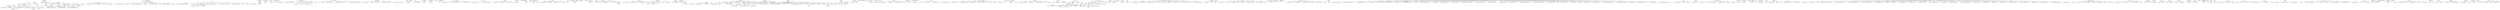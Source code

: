 strict digraph "" {
	graph [bb="0,0,3014.7,2933.6"];
	node [label="\N"];
	" cyclin d1 "	[height=0.5,
		pos="1001.3,1897",
		width=1.336];
	" potential targets "	[height=0.5,
		pos="1059.6,1838.8",
		width=2.004];
	" cyclin d1 " -> " potential targets "	[label=" also emerge ",
		lp="989.57,1864.3",
		pos="e,1041.9,1856.5 1018.5,1879.9 1023.5,1874.8 1029.2,1869.1 1034.7,1863.7"];
	" key potential targets "	[height=0.5,
		pos="921.62,1913.7",
		width=2.4192];
	" cyclin d1 " -> " key potential targets "	[label=" also emerge ",
		lp="922,1913.4",
		pos="e,958.66,1906 959.11,1905.9 959.03,1905.9 958.96,1905.9 958.88,1905.9"];
	" focus "	[height=0.5,
		pos="1006.6,1977.2",
		width=0.95686];
	" cyclin d1 " -> " focus "	[label=" upregulation ",
		lp="965.61,1939.5",
		pos="e,1005.4,1959 1002.5,1915.2 1003.1,1925.1 1004,1937.7 1004.7,1948.9"];
	" myc "	[height=0.5,
		pos="1129.6,1783.2",
		width=0.86659];
	" myc " -> " potential targets "	[label=" emerge ",
		lp="1075.7,1799",
		pos="e,1081.4,1821.5 1111.2,1797.8 1104.5,1803.1 1096.7,1809.3 1089.3,1815.3"];
	" inhibition "	[height=0.5,
		pos="1123.8,1505.4",
		width=1.3902];
	" myeloma cells translocation "	[height=0.5,
		pos="1211.9,1523.3",
		width=3.2136];
	" inhibition " -> " myeloma cells translocation "	[label=" effective ",
		lp="1195.1,1521.8",
		pos="e,1167.8,1514.3 1167.6,1514.3 1167.6,1514.3 1167.7,1514.3 1167.7,1514.3"];
	" myeloma cells "	[height=0.5,
		pos="1178.9,1497.3",
		width=1.8776];
	" inhibition " -> " myeloma cells "	[label=" effective ",
		lp="1142.9,1491",
		pos="e,1170.8,1498.5 1170.3,1498.6 1170.4,1498.5 1170.4,1498.5 1170.5,1498.5"];
	" significant dose-dependent tumor growth inhibition "	[height=0.5,
		pos="1036.2,1493.1",
		width=5.4884];
	" inhibition " -> " significant dose-dependent tumor growth inhibition "	[label=" cause ",
		lp="1057.8,1491.3",
		pos="e,1076.5,1498.7 1076.9,1498.8 1076.9,1498.8 1076.8,1498.8 1076.7,1498.7"];
	" significant tumor growth inhibition "	[height=0.5,
		pos="1089.2,1433.7",
		width=3.8816];
	" inhibition " -> " significant tumor growth inhibition "	[label=" cause ",
		lp="1089.8,1466.7",
		pos="e,1098.1,1452.1 1115.1,1487.3 1111.3,1479.4 1106.7,1469.9 1102.5,1461.2"];
	" dose-dependent tumor growth inhibition "	[height=0.5,
		pos="1062.3,1451.9",
		width=4.4052];
	" inhibition " -> " dose-dependent tumor growth inhibition "	[label=" cause ",
		lp="1078.5,1475.1",
		pos="e,1083.1,1470 1104.3,1488.5 1100,1484.7 1095.3,1480.7 1090.7,1476.7"];
	" tumor growth inhibition "	[height=0.5,
		pos="1035.9,1526.8",
		width=2.7984];
	" inhibition " -> " tumor growth inhibition "	[label=" cause ",
		lp="1063.1,1523",
		pos="e,1081.9,1515.6 1082.2,1515.5 1082.1,1515.5 1082.1,1515.5 1082,1515.5"];
	" gastric cancer "	[height=0.5,
		pos="956.18,1494.5",
		width=1.7873];
	" significant dose-dependent tumor growth inhibition " -> " gastric cancer "	[label=" survival ",
		lp="930.23,1487",
		pos="e,956.19,1494.5 956.24,1494.5 956.23,1494.5 956.22,1494.5 956.21,1494.5"];
	" cancer "	[height=0.5,
		pos="1006.5,1397.8",
		width=1.0652];
	" significant tumor growth inhibition " -> " cancer "	[label=" increase survival ",
		lp="1096.9,1407.8",
		pos="e,1035.1,1410.3 1049.3,1416.4 1047.7,1415.7 1046,1415 1044.4,1414.3"];
	" dose-dependent tumor growth inhibition " -> " cancer "	[label=" increase survival ",
		lp="987.14,1420",
		pos="e,1023.3,1414.1 1043.7,1433.9 1039.5,1429.8 1035,1425.4 1030.5,1421.1"];
	" tumor growth inhibition " -> " gastric cancer "	[label=" increase survival ",
		lp="944.98,1517.7",
		pos="e,992.82,1509.3 995.12,1510.3 995.03,1510.2 994.93,1510.2 994.83,1510.1"];
	" targeted inhibition "	[height=0.5,
		pos="1295.3,1537.7",
		width=2.2387];
	" targeted inhibition " -> " myeloma cells translocation "	[label=" effective ",
		lp="1258.6,1534.1",
		pos="e,1230.9,1526.6 1231.2,1526.7 1231.2,1526.7 1231.1,1526.6 1231.1,1526.6"];
	" extra protein antagonists "	[height=0.5,
		pos="2489.4,1042.7",
		width=2.8525];
	" promising anti-myeloma activity "	[height=0.5,
		pos="2520,957.63",
		width=3.683];
	" extra protein antagonists " -> " promising anti-myeloma activity "	[label=" display ",
		lp="2526.5,1012.5",
		pos="e,2513.5,975.64 2495.9,1024.6 2500,1013.3 2505.4,998.31 2510,985.42"];
	" expression "	[height=0.5,
		pos="2388.3,1032.7",
		width=1.4804];
	" extra protein antagonists " -> " expression "	[label=" decrease ",
		lp="2371.9,1041.3",
		pos="e,2399.2,1033.8 2399.5,1033.8 2399.4,1033.8 2399.4,1033.8 2399.3,1033.8"];
	" activity "	[height=0.5,
		pos="2574.5,1074.4",
		width=1.1735];
	" extra protein antagonists " -> " activity "	[label=" display ",
		lp="2510.1,1066.6",
		pos="e,2542.6,1062.5 2533.5,1059.1 2533.6,1059.1 2533.7,1059.1 2533.8,1059.2"];
	" course leading survival .12 translocation "	[height=0.5,
		pos="2411.5,1107.1",
		width=4.4232];
	" expression " -> " course leading survival .12 translocation "	[label=" link ",
		lp="2383.9,1057.6",
		pos="e,2405.9,1089 2393.9,1050.7 2396.6,1059.4 2399.9,1069.9 2402.9,1079.5"];
	" aggressive course leading survival .12 translocation "	[height=0.5,
		pos="2338.1,1015",
		width=5.5065];
	" expression " -> " aggressive course leading survival .12 translocation "	[label=" link ",
		lp="2365.7,1012.1",
		pos="e,2351,1019.6 2351.3,1019.7 2351.2,1019.7 2351.2,1019.6 2351.1,1019.6"];
	" aggressive course "	[height=0.5,
		pos="2344.4,945.5",
		width=2.1665];
	" expression " -> " aggressive course "	[label=" link ",
		lp="2383.1,986.11",
		pos="e,2353.5,963.56 2379.2,1014.7 2373.1,1002.5 2364.9,986.25 2358,972.55"];
	" aggressive clinical course leading survival .12 translocation "	[height=0.5,
		pos="2432.7,991.9",
		width=6.3008];
	" expression " -> " aggressive clinical course leading survival .12 translocation "	[label=" link ",
		lp="2421.6,1008",
		pos="e,2413.2,1009.8 2406.9,1015.7 2407,1015.5 2407.1,1015.4 2407.3,1015.3"];
	" clinical course leading "	[height=0.5,
		pos="2380.9,942",
		width=2.6359];
	" expression " -> " clinical course leading "	[label=" link ",
		lp="2399.5,984.88",
		pos="e,2382.4,960.03 2386.8,1014.4 2385.8,1001.8 2384.4,984.74 2383.2,970.37"];
	" ras/mapk pathway "	[height=0.5,
		pos="2316.3,1098.8",
		width=2.2387];
	" expression " -> " ras/mapk pathway "	[label=" also trigger growth via ",
		lp="2290.4,1054.5",
		pos="e,2335.6,1081.2 2369.8,1049.8 2361.6,1057.2 2352,1066.1 2343.1,1074.3"];
	" clinical course leading survival .12 translocation "	[height=0.5,
		pos="2416.1,951.44",
		width=5.1995];
	" expression " -> " clinical course leading survival .12 translocation "	[label=" link ",
		lp="2415,989.46",
		pos="e,2410,969.44 2394.5,1014.7 2398,1004.3 2402.6,990.95 2406.6,979.22"];
	" course "	[height=0.5,
		pos="2323.4,976.26",
		width=1.0652];
	" expression " -> " course "	[label=" link ",
		lp="2344.8,1015",
		pos="e,2341.9,992.42 2368.8,1015.8 2362.8,1010.6 2356.1,1004.8 2349.8,999.22"];
	" bone-forming osteoblasts "	[height=0.5,
		pos="2654,1067.9",
		width=2.9247];
	" activity " -> " bone-forming osteoblasts "	[label=" formation ",
		lp="2585.2,1078.4",
		pos="e,2616.6,1070.9 2616.1,1071 2616.2,1070.9 2616.3,1070.9 2616.3,1070.9"];
	" osteoblasts "	[height=0.5,
		pos="2643.6,1117",
		width=1.4985];
	" activity " -> " osteoblasts "	[label=" formation ",
		lp="2634.9,1100",
		pos="e,2617.9,1101.1 2598.7,1089.3 2602.1,1091.4 2605.6,1093.6 2609.2,1095.7"];
	" translation.myc inhibition "	[height=0.5,
		pos="2614.6,1154.5",
		width=2.9789];
	" activity " -> " translation.myc inhibition "	[label=" upregulates ",
		lp="2557.2,1117.2",
		pos="e,2605.6,1136.5 2583.4,1092.2 2588.6,1102.5 2595.2,1115.7 2601,1127.3"];
	" binding brd motifs "	[height=0.5,
		pos="2640.9,1020.7",
		width=2.2748];
	" activity " -> " binding brd motifs "	[label=" act ",
		lp="2614.7,1044",
		pos="e,2619.1,1038.3 2594.4,1058.2 2599.7,1054 2605.4,1049.4 2611.1,1044.8"];
	" cell sensitivity lenalidomide "	[height=0.5,
		pos="2609.6,991.16",
		width=3.2136];
	" activity " -> " cell sensitivity lenalidomide "	[label=" independent ",
		lp="2627.1,1045",
		pos="e,2602,1009.2 2582.1,1056.3 2586.8,1045.3 2592.8,1031 2598,1018.6"];
	" myc downregulation .131 "	[height=0.5,
		pos="2573.4,1158.4",
		width=2.9608];
	" activity " -> " myc downregulation .131 "	[label=" involve ",
		lp="2574,1103.8",
		pos="e,2573.6,1140.2 2574.3,1092.6 2574.1,1103.5 2573.9,1117.6 2573.8,1129.9"];
	" protein antagonists "	[height=0.5,
		pos="1511.1,2882.5",
		width=2.2929];
	" anti-myeloma activity "	[height=0.5,
		pos="1555.1,2825.2",
		width=2.6178];
	" protein antagonists " -> " anti-myeloma activity "	[label=" display ",
		lp="1506.4,2850.4",
		pos="e,1541.3,2843.2 1524.8,2864.7 1528,2860.4 1531.6,2855.7 1535.1,2851.2"];
	" cell sensitivity "	[height=0.5,
		pos="1579.2,2757",
		width=1.8596];
	" anti-myeloma activity " -> " cell sensitivity "	[label=" independent ",
		lp="1528.5,2788.3",
		pos="e,1572.7,2775.3 1561.6,2806.9 1564,2800.1 1566.7,2792.2 1569.4,2784.8"];
	" terminal protein antagonists "	[height=0.5,
		pos="2862.9,1810.6",
		width=3.1775];
	" promising activity "	[height=0.5,
		pos="2934.1,1800",
		width=2.2387];
	" terminal protein antagonists " -> " promising activity "	[label=" display ",
		lp="2910.6,1807.5",
		pos="e,2934.1,1800 2934.1,1800 2934.1,1800 2934.1,1800 2934.1,1800"];
	" bromodomain "	[height=0.5,
		pos="801.94,2816.5",
		width=1.8234];
	" expression myc "	[height=0.5,
		pos="845.96,2759.2",
		width=1.9859];
	" bromodomain " -> " expression myc "	[label=" decrease ",
		lp="793.31,2784.4",
		pos="e,832.13,2777.2 815.63,2798.7 818.91,2794.4 822.48,2789.7 825.98,2785.2"];
	" extra terminal protein antagonists "	[height=0.5,
		pos="870.07,2691",
		width=3.7372];
	" extra terminal protein antagonists " -> " expression myc "	[label=" decrease ",
		lp="832.19,2727.8",
		pos="e,852.44,2740.8 863.61,2709.3 861.2,2716.1 858.42,2723.9 855.78,2731.4"];
	" better understanding "	[height=0.5,
		pos="785.18,1249.2",
		width=2.4373];
	" development patients.multiple myeloma "	[height=0.5,
		pos="843.7,1308.3",
		width=4.4232];
	" better understanding " -> " development patients.multiple myeloma "	[label=" inform ",
		lp="833.69,1282.5",
		pos="e,825.75,1290.2 802.74,1267 807.74,1272 813.28,1277.6 818.64,1283"];
	" development precision therapy patients.multiple myeloma "	[height=0.5,
		pos="727.46,1189.8",
		width=6.1925];
	" better understanding " -> " development precision therapy patients.multiple myeloma "	[label=" inform ",
		lp="737.02,1215.8",
		pos="e,745.17,1208 767.86,1231.4 762.93,1226.3 757.46,1220.7 752.18,1215.2"];
	" patients.multiple myeloma "	[height=0.5,
		pos="725.7,1306.5",
		width=3.0872];
	" better understanding " -> " patients.multiple myeloma "	[label=" development ",
		lp="719.66,1281.8",
		pos="e,744.39,1288.5 766.69,1267.1 761.92,1271.7 756.7,1276.7 751.64,1281.6"];
	" development "	[height=0.5,
		pos="849.17,1185.8",
		width=1.7151];
	" better understanding " -> " development "	[label=" inform ",
		lp="790.53,1213.6",
		pos="e,831.44,1203.3 803.01,1231.6 809.52,1225.1 817.03,1217.7 824.06,1210.7"];
	" development precision therapy "	[height=0.5,
		pos="787.07,1333.5",
		width=3.4664];
	" better understanding " -> " development precision therapy "	[label=" inform ",
		lp="786.01,1278.7",
		pos="e,786.66,1315.3 785.59,1267.5 785.84,1278.5 786.15,1292.6 786.43,1305"];
	" precision therapy "	[height=0.5,
		pos="700.59,1244.7",
		width=2.1304];
	" better understanding " -> " precision therapy "	[label=" development ",
		lp="661.14,1252.2",
		pos="e,700.6,1244.7 700.65,1244.7 700.64,1244.7 700.63,1244.7 700.62,1244.7"];
	" promise future precision "	[height=0.5,
		pos="922.87,1228.4",
		width=2.8525];
	" development " -> " promise future precision "	[label=" offer ",
		lp="863.64,1211.5",
		pos="e,893,1211.1 877.03,1201.9 879.4,1203.2 881.82,1204.6 884.24,1206.1"];
	" promise future "	[height=0.5,
		pos="805.32,1112.5",
		width=1.8776];
	" development " -> " promise future "	[label=" offer ",
		lp="812.79,1145.9",
		pos="e,816.04,1130.4 838.33,1167.7 833.18,1159.1 826.92,1148.6 821.25,1139.1"];
	" promise future precision mm "	[height=0.5,
		pos="926.63,1158.9",
		width=3.3219];
	" development " -> " promise future precision mm "	[label=" offer ",
		lp="906.37,1179.3",
		pos="e,889.71,1171.7 889.26,1171.9 889.34,1171.8 889.41,1171.8 889.49,1171.8"];
	" promise "	[height=0.5,
		pos="873.18,1107",
		width=1.2277];
	" development " -> " promise "	[label=" offer ",
		lp="876.73,1143.6",
		pos="e,867.73,1124.9 854.74,1167.5 857.7,1157.8 861.4,1145.6 864.71,1134.8"];
	" plasma cells "	[height=0.5,
		pos="2270.5,2282.9",
		width=1.661];
	" increasing levels aberrations "	[height=0.5,
		pos="2322.4,2214.4",
		width=3.2317];
	" plasma cells " -> " increasing levels aberrations "	[label=" acquire ",
		lp="2317.1,2245.5",
		pos="e,2308.5,2232.7 2283.9,2265.2 2289.5,2257.8 2296.1,2249 2302.3,2240.9"];
	" increasing levels "	[height=0.5,
		pos="2208.3,2228.3",
		width=2.0762];
	" plasma cells " -> " increasing levels "	[label=" acquire ",
		lp="2267.5,2251.7",
		pos="e,2228.5,2246 2250.8,2265.6 2246.1,2261.5 2241.1,2257.1 2236.1,2252.7"];
	" increasing levels genetic aberrations "	[height=0.5,
		pos="2220.5,2347.4",
		width=3.9899];
	" plasma cells " -> " increasing levels genetic aberrations "	[label=" acquire ",
		lp="2272.7,2303.4",
		pos="e,2234.5,2329.3 2256.8,2300.5 2251.8,2306.9 2246.1,2314.3 2240.6,2321.4"];
	" increasing levels aberrations including copy number variations "	[height=0.5,
		pos="2340.3,2328.2",
		width=6.6077];
	" plasma cells " -> " increasing levels aberrations including copy number variations "	[label=" acquire ",
		lp="2323.9,2309.4",
		pos="e,2312.5,2310.1 2295.7,2299.2 2298.4,2301 2301.3,2302.8 2304.1,2304.7"];
	" increasing levels genetic aberrations including copy number variations "	[height=0.5,
		pos="2288.4,2364.9",
		width=7.3841];
	" plasma cells " -> " increasing levels genetic aberrations including copy number variations "	[label=" acquire ",
		lp="2254.4,2311.5",
		pos="e,2284.4,2346.7 2274.5,2301.1 2276.8,2311.6 2279.7,2325 2282.3,2336.8"];
	" levels "	[height=0.5,
		pos="2186.1,2286.8",
		width=1.011];
	" plasma cells " -> " levels "	[label=" acquire ",
		lp="2187.3,2293.1",
		pos="e,2211.1,2285.7 2211.4,2285.6 2211.3,2285.6 2211.3,2285.6 2211.2,2285.6"];
	" clonal plasma cells "	[height=0.5,
		pos="2370.7,2145.2",
		width=2.3109];
	" clonal plasma cells " -> " increasing levels aberrations "	[label=" acquire ",
		lp="2325.5,2183",
		pos="e,2335,2196.4 2358.2,2163 2352.9,2170.6 2346.6,2179.7 2340.8,2188"];
	" levels aberrations "	[height=0.5,
		pos="2377.9,2064",
		width=2.1484];
	" clonal plasma cells " -> " levels aberrations "	[label=" acquire ",
		lp="2349.8,2117.3",
		pos="e,2376.3,2082.2 2372.3,2127.2 2373.2,2116.9 2374.3,2103.9 2375.4,2092.3"];
	" levels genetic aberrations "	[height=0.5,
		pos="2446.9,2182.2",
		width=2.9247];
	" clonal plasma cells " -> " levels genetic aberrations "	[label=" acquire ",
		lp="2381,2154.3",
		pos="e,2411.5,2165 2404.8,2161.7 2404.9,2161.8 2405.1,2161.9 2405.2,2161.9"];
	" levels aberrations including copy number variations "	[height=0.5,
		pos="2443.6,2109.7",
		width=5.5426];
	" clonal plasma cells " -> " levels aberrations including copy number variations "	[label=" acquire ",
		lp="2380.7,2136.1",
		pos="e,2406.8,2127.6 2404.6,2128.7 2404.7,2128.7 2404.8,2128.6 2404.9,2128.6"];
	" levels genetic aberrations including copy number variations "	[height=0.5,
		pos="2310.2,2085.9",
		width=6.3189];
	" clonal plasma cells " -> " levels genetic aberrations including copy number variations "	[label=" acquire ",
		lp="2320.3,2126.8",
		pos="e,2328.7,2104.1 2352.5,2127.4 2347.4,2122.3 2341.6,2116.7 2336.1,2111.3"];
	" guidelines "	[height=0.5,
		pos="134.2,242.48",
		width=1.4443];
	" disease risk stratification "	[height=0.5,
		pos="178.22,185.15",
		width=2.8525];
	" guidelines " -> " disease risk stratification "	[label=" define ",
		lp="132.35,210.7",
		pos="e,164.25,203.35 147.65,224.97 150.93,220.69 154.52,216.01 158.05,211.42"];
	" clinical guidelines "	[height=0.5,
		pos="202.33,117",
		width=2.2206];
	" clinical guidelines " -> " disease risk stratification "	[label=" define ",
		lp="171.45,153.83",
		pos="e,184.7,166.84 195.87,135.26 193.46,142.06 190.68,149.94 188.04,157.4"];
	" h-mm "	[height=0.5,
		pos="1850.2,185.21",
		width=1.0471];
	" trisomies "	[height=0.5,
		pos="1894.1,242.63",
		width=1.336];
	" h-mm " -> " trisomies "	[label=" characterize ",
		lp="1832.3,217.06",
		pos="e,1880.8,225.23 1863.2,202.12 1866.7,206.79 1870.7,211.95 1874.5,216.99"];
	" trisomies chromosomes "	[height=0.5,
		pos="1826.3,117",
		width=2.7984];
	" h-mm " -> " trisomies chromosomes "	[label=" characterize ",
		lp="1803.5,148.48",
		pos="e,1832.6,135.04 1843.9,167.29 1841.5,160.37 1838.7,152.3 1836,144.67"];
	" harbor igh translocations "	[height=0.5,
		pos="706.87,127.64",
		width=2.8706];
	" tumor progression "	[height=0.5,
		pos="778.08,117",
		width=2.2387];
	" harbor igh translocations " -> " tumor progression "	[label=" contribute ",
		lp="746.54,124.51",
		pos="e,778.07,117 778.03,117.01 778.04,117.01 778.05,117.01 778.05,117"];
	" nh-mm harbor igh translocations "	[height=0.5,
		pos="2715.5,127.64",
		width=3.665];
	" myc rearrangements "	[height=0.5,
		pos="2786.7,117",
		width=2.4553];
	" nh-mm harbor igh translocations " -> " myc rearrangements "	[label=" include ",
		lp="2762.6,124.51",
		pos="e,2786.7,117 2786.6,117.01 2786.6,117.01 2786.6,117.01 2786.6,117"];
	" risk category "	[height=0.5,
		pos="2183.3,2849.5",
		width=1.7151];
	" 1q gain "	[height=0.5,
		pos="2227.3,2792.2",
		width=1.1735];
	" risk category " -> " 1q gain "	[label=" include ",
		lp="2178.3,2817.2",
		pos="e,2214.1,2809.4 2197,2831.7 2200.4,2827.2 2204.1,2822.4 2207.7,2817.6"];
	" intermediate risk category "	[height=0.5,
		pos="2251.4,2724",
		width=3.015];
	" intermediate risk category " -> " 1q gain "	[label=" include ",
		lp="2217,2761",
		pos="e,2233.6,2774.3 2244.9,2742.3 2242.5,2749.2 2239.7,2757.2 2237,2764.8"];
	" chromosomal abnormalities "	[height=0.5,
		pos="2432.6,1661.6",
		width=3.1955];
	" cd138 lactate dehydrogenase sorting mm "	[height=0.5,
		pos="2474.8,1591.7",
		width=4.4774];
	" chromosomal abnormalities " -> " cd138 lactate dehydrogenase sorting mm "	[label=" detect ",
		lp="2431,1638.6",
		pos="e,2463.8,1609.9 2443.5,1643.6 2448.1,1636 2453.5,1627 2458.6,1618.6"];
	" cd138 lactate dehydrogenase sorting "	[height=0.5,
		pos="2364.8,1614.6",
		width=4.008];
	" chromosomal abnormalities " -> " cd138 lactate dehydrogenase sorting "	[label=" detect ",
		lp="2382.9,1633.5",
		pos="e,2390.5,1632.4 2407,1643.8 2404.3,1642 2401.5,1640 2398.8,1638.1"];
	" cd138 lactate dehydrogenase "	[height=0.5,
		pos="2359.7,1697.6",
		width=3.2678];
	" chromosomal abnormalities " -> " cd138 lactate dehydrogenase "	[label=" detect ",
		lp="2377.7,1686.4",
		pos="e,2394.8,1680.3 2397.9,1678.8 2397.8,1678.8 2397.6,1678.9 2397.5,1679"];
	" i-fish "	[height=0.5,
		pos="2506.1,1699.2",
		width=0.93881];
	" chromosomal abnormalities " -> " i-fish "	[label=" detect ",
		lp="2449.5,1688",
		pos="e,2481.6,1686.7 2466.3,1678.9 2468.4,1679.9 2470.5,1681 2472.6,1682.1"];
	" cd138 lactate dehydrogenase sorting diagnosed mm "	[height=0.5,
		pos="2435.5,1743",
		width=5.5426];
	" chromosomal abnormalities " -> " cd138 lactate dehydrogenase sorting diagnosed mm "	[label=" detect ",
		lp="2413.9,1704.7",
		pos="e,2434.8,1725 2433.3,1679.6 2433.6,1690 2434.1,1703.2 2434.5,1714.8"];
	" risk patients "	[height=0.5,
		pos="2748.9,282.66",
		width=1.6249];
	" revised staging system "	[height=0.5,
		pos="2815.6,239.42",
		width=2.672];
	" risk patients " -> " revised staging system "	[label=" propose ",
		lp="2751.5,256.92",
		pos="e,2788.5,256.94 2774.1,266.31 2776,265.07 2778,263.8 2779.9,262.52"];
	" revised staging system named "	[height=0.5,
		pos="2705.7,216",
		width=3.3941];
	" risk patients " -> " revised staging system named "	[label=" propose ",
		lp="2704.7,261.28",
		pos="e,2717.6,234.38 2737.3,264.79 2732.9,258.03 2727.8,250.18 2723.1,242.77"];
	" mutations .4,5 "	[height=0.5,
		pos="2682.7,326.51",
		width=1.8596];
	" risk patients " -> " mutations .4,5 "	[label=" carry ",
		lp="2738.3,309.08",
		pos="e,2708,309.73 2724.2,298.99 2721.7,300.68 2719,302.43 2716.4,304.18"];
	" staging system "	[height=0.5,
		pos="2792.7,348.97",
		width=1.8957];
	" risk patients " -> " staging system "	[label=" propose ",
		lp="2793.5,319.06",
		pos="e,2780.9,331.15 2760.6,300.43 2765.2,307.27 2770.4,315.23 2775.4,322.7"];
	" abnormalities "	[height=0.5,
		pos="2510.1,1524.8",
		width=1.7693];
	" abnormalities " -> " cd138 lactate dehydrogenase sorting mm "	[label=" detect ",
		lp="2474.8,1561.2",
		pos="e,2484.3,1573.7 2500.6,1542.7 2497.1,1549.4 2492.9,1557.3 2489,1564.7"];
	" cd138 lactate dehydrogenase sorting newly diagnosed mm "	[height=0.5,
		pos="2559.2,1470",
		width=6.2106];
	" abnormalities " -> " cd138 lactate dehydrogenase sorting newly diagnosed mm "	[label=" detect ",
		lp="2511.1,1493.8",
		pos="e,2543.1,1488 2525.9,1507.1 2529.2,1503.4 2532.8,1499.4 2536.4,1495.4"];
	" standard risk patients "	[height=0.5,
		pos="1057.5,721.64",
		width=2.5276];
	" staging system named "	[height=0.5,
		pos="1128.7,711",
		width=2.6359];
	" standard risk patients " -> " staging system named "	[label=" propose ",
		lp="1103.2,718.51",
		pos="e,1128.7,711 1128.7,711.01 1128.7,711.01 1128.7,711.01 1128.7,711"];
	" msmart risk stratification guidelines "	[height=0.5,
		pos="685.05,1602",
		width=3.9899];
	" biomarkers "	[height=0.5,
		pos="701.12,1672.5",
		width=1.5526];
	" msmart risk stratification guidelines " -> " biomarkers "	[label=" rely however ",
		lp="652.43,1639.7",
		pos="e,696.94,1654.1 689.18,1620.1 690.86,1627.5 692.83,1636.1 694.68,1644.3"];
	" mayo clinic 's msmart risk stratification guidelines "	[height=0.5,
		pos="699.51,1744.7",
		width=5.4162];
	" mayo clinic 's msmart risk stratification guidelines " -> " biomarkers "	[label=" rely ",
		lp="685.7,1706.1",
		pos="e,700.71,1690.7 699.92,1726.5 700.09,1718.7 700.3,1709.4 700.49,1700.8"];
	" i-fish biomarkers "	[height=0.5,
		pos="691.01,1816.3",
		width=2.1123];
	" mayo clinic 's msmart risk stratification guidelines " -> " i-fish biomarkers "	[label=" rely however ",
		lp="656.37,1782.9",
		pos="e,693.19,1798 697.37,1762.8 696.46,1770.4 695.38,1779.5 694.37,1788"];
	" research "	[height=0.5,
		pos="1452.6,430.51",
		width=1.2457];
	" language studies "	[height=0.5,
		pos="1524,389.01",
		width=2.0582];
	" research " -> " language studies "	[label=" clinicaltrials.gov ",
		lp="1531.9,420.69",
		pos="e,1495.1,405.8 1478.3,415.53 1481,414 1483.7,412.42 1486.4,410.84"];
	" english language studies "	[height=0.5,
		pos="1452.4,348",
		width=2.8345];
	" research " -> " english language studies "	[label=" clinicaltrials.gov ",
		lp="1403,401.88",
		pos="e,1452.4,366.26 1452.5,412.2 1452.5,401.73 1452.5,388.37 1452.5,376.55"];
	" aberrant molecular pathways "	[height=0.5,
		pos="1381.8,472.96",
		width=3.2858];
	" research " -> " aberrant molecular pathways "	[label=" identify ",
		lp="1398.7,440.36",
		pos="e,1411.2,455.32 1427.4,445.6 1425,447.07 1422.4,448.59 1419.9,450.12"];
	" molecular pathways "	[height=0.5,
		pos="1524.5,471.05",
		width=2.4192];
	" research " -> " molecular pathways "	[label=" identify ",
		lp="1507,439.61",
		pos="e,1494.3,453.99 1479,445.38 1481,446.52 1483,447.68 1485.1,448.85"];
	" pathways "	[height=0.5,
		pos="1454,513.07",
		width=1.354];
	" research " -> " pathways "	[label=" identify ",
		lp="1428.2,474.17",
		pos="e,1453.7,494.8 1452.9,448.83 1453.1,459.31 1453.3,472.67 1453.5,484.5"];
	" aberrant pathways "	[height=0.5,
		pos="1380.8,389.9",
		width=2.2206];
	" research " -> " aberrant pathways "	[label=" identify ",
		lp="1397.8,421.18",
		pos="e,1410.5,406.71 1426.2,415.62 1424,414.35 1421.7,413.05 1419.4,411.75"];
	" ourwe "	[height=0.5,
		pos="1136.2,1117.6",
		width=1.0471];
	" pubmed "	[height=0.5,
		pos="1207.4,1107",
		width=1.2277];
	" ourwe " -> " pubmed "	[label=" search ",
		lp="1193.9,1119.7",
		pos="e,1172.7,1112.2 1172.2,1112.3 1172.3,1112.2 1172.4,1112.2 1172.5,1112.2"];
	" search "	[height=0.5,
		pos="212.88,588.08",
		width=1.0652];
	" 03/16/2018 "	[height=0.5,
		pos="286.04,619.08",
		width=1.5526];
	" search " -> " 03/16/2018 "	[label=" perform ",
		lp="268.04,592.93",
		pos="e,252.15,604.72 241.38,600.15 241.82,600.34 242.26,600.53 242.7,600.72"];
	" final search "	[height=0.5,
		pos="317.1,546",
		width=1.5526];
	" final search " -> " 03/16/2018 "	[label=" perform ",
		lp="277.5,570.51",
		pos="e,293.63,601.22 309.42,564.06 305.85,572.47 301.53,582.65 297.57,591.95"];
	" updated search "	[height=0.5,
		pos="254.37,692",
		width=1.8957];
	" updated search " -> " 03/16/2018 "	[label=" perform ",
		lp="242.2,652.67",
		pos="e,278.19,637.15 262.2,673.98 265.81,665.65 270.19,655.58 274.2,646.35"];
	" final updated search "	[height=0.5,
		pos="358.82,650.9",
		width=2.4012];
	" final updated search " -> " 03/16/2018 "	[label=" perform ",
		lp="347.45,627.06",
		pos="e,319.49,633.7 321.58,634.62 321.49,634.58 321.41,634.54 321.32,634.5"];
	" relevant articles "	[height=0.5,
		pos="1902.1,2196",
		width=1.9859];
	" preclinical studies "	[height=0.5,
		pos="1901.9,2275.3",
		width=2.2026];
	" relevant articles " -> " preclinical studies "	[label=" yield ",
		lp="1884.5,2238",
		pos="e,1902,2257.1 1902.1,2214 1902,2223.8 1902,2236.1 1902,2247.1"];
	" articles "	[height=0.5,
		pos="1849.9,2339.4",
		width=1.1374];
	" articles " -> " preclinical studies "	[label=" yield ",
		lp="1854.8,2304.3",
		pos="e,1887.2,2293.4 1863.8,2322.2 1869,2315.8 1875,2308.4 1880.7,2301.4"];
	" studies "	[height=0.5,
		pos="1768.3,2359.5",
		width=1.1193];
	" articles " -> " studies "	[label=" yield ",
		lp="1831.2,2355.8",
		pos="e,1803.8,2350.8 1813.9,2348.3 1813.8,2348.3 1813.7,2348.3 1813.6,2348.4"];
	" case reports "	[height=0.5,
		pos="1901.1,2403.4",
		width=1.6068];
	" articles " -> " case reports "	[label=" yield ",
		lp="1854.6,2374.6",
		pos="e,1887,2385.7 1863.6,2356.6 1868.8,2363 1874.8,2370.6 1880.5,2377.7"];
	" response "	[height=0.5,
		pos="937.78,2424.6",
		width=1.2818];
	" patients "	[height=0.5,
		pos="896.61,2510.5",
		width=1.1916];
	" response " -> " patients "	[label=" see ",
		lp="931.91,2455.5",
		pos="e,905.13,2492.8 929.25,2442.4 923.57,2454.3 915.98,2470.1 909.56,2483.5"];
	" translocation "	[height=0.5,
		pos="1022.2,2397",
		width=1.6971];
	" response " -> " translocation "	[label=" see ",
		lp="986.31,2420.3",
		pos="e,981.17,2410.4 973.57,2412.9 973.73,2412.9 973.89,2412.8 974.04,2412.8"];
	" 9.7 months "	[height=0.5,
		pos="874.9,2447.8",
		width=1.5526];
	" response " -> " 9.7 months "	[label=" duration ",
		lp="877.54,2429.6",
		pos="e,903.78,2437.2 904.13,2437 904.07,2437 904.01,2437.1 903.96,2437.1"];
	" best response "	[height=0.5,
		pos="1101.6,2422.1",
		width=1.7512];
	" best response " -> " translocation "	[label=" see ",
		lp="1046.5,2416.1",
		pos="e,1058.6,2408.5 1059.1,2408.7 1059,2408.6 1058.9,2408.6 1058.9,2408.6"];
	" treatment "	[height=0.5,
		pos="1419,2504.2",
		width=1.3721];
	" events "	[height=0.5,
		pos="1497.8,2498.9",
		width=1.0652];
	" treatment " -> " events "	[label=" consider ",
		lp="1494.6,2508.4",
		pos="e,1467.9,2500.9 1467.5,2500.9 1467.6,2500.9 1467.6,2500.9 1467.7,2500.9"];
	" adverse events "	[height=0.5,
		pos="1401.9,2427",
		width=1.8776];
	" treatment " -> " adverse events "	[label=" consider ",
		lp="1384.5,2478",
		pos="e,1405.9,2445.2 1414.9,2485.9 1412.9,2476.7 1410.4,2465.3 1408.1,2455"];
	" orr "	[height=0.5,
		pos="1710.5,1573.3",
		width=0.75];
	" steroid "	[height=0.5,
		pos="1679.7,1494.7",
		width=1.1013];
	" orr " -> " steroid "	[label=" inhibitor ",
		lp="1669.5,1546.5",
		pos="e,1686.7,1512.7 1703.6,1555.9 1699.7,1545.9 1694.8,1533.3 1690.4,1522"];
	" ras/raf/mek "	[height=0.5,
		pos="348.3,2130",
		width=1.5526];
	" gene expression "	[height=0.5,
		pos="364.38,2200.5",
		width=2.004];
	" ras/raf/mek " -> " gene expression "	[label=" regulator ",
		lp="326.69,2167.7",
		pos="e,360.2,2182.1 352.44,2148.1 354.12,2155.5 356.09,2164.1 357.94,2172.3"];
	" chromatin state "	[height=0.5,
		pos="362.77,2272.7",
		width=1.9498];
	" gene expression " -> " chromatin state "	[label=" change ",
		lp="340.69,2239",
		pos="e,363.18,2254.5 363.97,2218.7 363.8,2226.5 363.59,2235.7 363.4,2244.4"];
	" increased expression "	[height=0.5,
		pos="2236.5,1152.8",
		width=2.4734];
	" increased expression " -> " ras/mapk pathway "	[label=" trigger growth via ",
		lp="2325.3,1136.1",
		pos="e,2290.9,1116 2262.2,1135.5 2268.7,1131.1 2275.7,1126.3 2282.5,1121.7"];
	" course leading "	[height=0.5,
		pos="2151.8,1166.9",
		width=1.8596];
	" increased expression " -> " course leading "	[label=" link ",
		lp="2152.7,1156.8",
		pos="e,2166.9,1164.4 2167.3,1164.3 2167.2,1164.3 2167.2,1164.4 2167.1,1164.4"];
	" aggressive clinical course leading "	[height=0.5,
		pos="2182.6,1114.8",
		width=3.7372];
	" increased expression " -> " aggressive clinical course leading "	[label=" link ",
		lp="2197,1127.7",
		pos="e,2207.8,1132.6 2211.8,1135.4 2211.6,1135.3 2211.4,1135.2 2211.3,1135"];
	" aggressive clinical course leading shorter survival .12 translocation "	[height=0.5,
		pos="2144,1123",
		width=7.041];
	" increased expression " -> " aggressive clinical course leading shorter survival .12 translocation "	[label=" link ",
		lp="2174.6,1130",
		pos="e,2188.9,1137.5 2189.2,1137.6 2189.1,1137.5 2189.1,1137.5 2189,1137.5"];
	" aggressive clinical course "	[height=0.5,
		pos="2292.5,1224.8",
		width=2.9608];
	" increased expression " -> " aggressive clinical course "	[label=" link ",
		lp="2246.9,1192.4",
		pos="e,2278.5,1206.9 2250.6,1171 2257.2,1179.4 2265.1,1189.5 2272.2,1198.8"];
	" growth "	[height=0.5,
		pos="2214.1,1254.6",
		width=1.1193];
	" increased expression " -> " growth "	[label=" trigger ",
		lp="2204.3,1206.4",
		pos="e,2218.1,1236.6 2232.5,1171 2229.1,1186.5 2224.1,1209 2220.2,1226.8"];
	" aggressive course leading "	[height=0.5,
		pos="2247.4,1213.8",
		width=2.9608];
	" increased expression " -> " aggressive course leading "	[label=" link ",
		lp="2255.6,1170.9",
		pos="e,2244.1,1195.5 2239.8,1171.1 2240.6,1175.7 2241.5,1180.7 2242.4,1185.6"];
	" aggressive course leading shorter survival .12 translocation "	[height=0.5,
		pos="2220.7,1084.7",
		width=6.2647];
	" increased expression " -> " aggressive course leading shorter survival .12 translocation "	[label=" link ",
		lp="2215.2,1131.3",
		pos="e,2225,1103 2232.2,1134.6 2230.7,1127.9 2228.9,1120.3 2227.3,1113"];
	" clinical course leading shorter survival .12 translocation "	[height=0.5,
		pos="2294.8,1185.2",
		width=5.9398];
	" increased expression " -> " clinical course leading shorter survival .12 translocation "	[label=" link ",
		lp="2281.6,1177.3",
		pos="e,2267.3,1169.9 2267,1169.8 2267.1,1169.8 2267.1,1169.8 2267.2,1169.8"];
	" course leading shorter survival .12 translocation "	[height=0.5,
		pos="2181.9,1195.7",
		width=5.1634];
	" increased expression " -> " course leading shorter survival .12 translocation "	[label=" link ",
		lp="2227.9,1178.5",
		pos="e,2204.7,1177.8 2213.9,1170.5 2213.6,1170.8 2213.2,1171.1 2212.8,1171.4"];
	" clinical course "	[height=0.5,
		pos="2174.9,1075.2",
		width=1.8596];
	" increased expression " -> " clinical course "	[label=" link ",
		lp="2194.3,1110.4",
		pos="e,2188.9,1092.8 2222.2,1134.8 2214.2,1124.8 2204.1,1112 2195.3,1100.9"];
	" ras/raf/mek erk signaling "	[height=0.5,
		pos="2192.5,1330.2",
		width=2.9067];
	" growth " -> " ras/raf/mek erk signaling "	[label=" identify ",
		lp="2229.7,1294.9",
		pos="e,2197.7,1312.2 2209,1272.5 2206.4,1281.4 2203.3,1292.3 2200.5,1302.3"];
	" target "	[height=0.5,
		pos="2260.9,1330.9",
		width=0.99297];
	" growth " -> " target "	[label=" identify ras/raf/mek erk signal ",
		lp="2278.2,1281.2",
		pos="e,2250.3,1313.6 2225,1272.3 2230.9,1282 2238.4,1294.2 2245,1305"];
	" therapeutic target "	[height=0.5,
		pos="2131.6,1284.9",
		width=2.1484];
	" growth " -> " therapeutic target "	[label=" identify ras/raf/mek erk signal ",
		lp="2096.3,1258.6",
		pos="e,2173.1,1269.7 2182.9,1266.1 2182.8,1266.1 2182.7,1266.1 2182.6,1266.2"];
	" linked "	[height=0.5,
		pos="2430,1077.3",
		width=1.0471];
	" linked " -> " expression "	[label=" cause ",
		lp="2431.9,1051.6",
		pos="e,2404.5,1050.1 2414.5,1060.7 2413.5,1059.6 2412.4,1058.5 2411.4,1057.4"];
	" rrmm patients "	[height=0.5,
		pos="123.68,2858.2",
		width=1.8234];
	" comparison ndmm "	[height=0.5,
		pos="167.58,2915.6",
		width=2.3109];
	" rrmm patients " -> " comparison ndmm "	[label=" incidence ",
		lp="112.49,2890.3",
		pos="e,153.79,2897.6 137.33,2876.1 140.6,2880.3 144.16,2885 147.65,2889.6"];
	" comparison "	[height=0.5,
		pos="99.725,2790",
		width=1.5887];
	" rrmm patients " -> " comparison "	[label=" incidence ",
		lp="83.416,2821.5",
		pos="e,106.06,2808 117.39,2840.3 114.96,2833.4 112.12,2825.3 109.44,2817.7"];
	" response rates "	[height=0.5,
		pos="1378.6,2718.2",
		width=1.8234];
	" treatment bortezomib monotherapy "	[height=0.5,
		pos="1378.7,2644",
		width=3.9358];
	" response rates " -> " treatment bortezomib monotherapy "	[label=" time follow ",
		lp="1342.6,2678.5",
		pos="e,1378.6,2662.2 1378.6,2699.9 1378.6,2691.5 1378.6,2681.5 1378.6,2672.2"];
	" lower response rates "	[height=0.5,
		pos="1366.3,2566.2",
		width=2.4373];
	" lower response rates " -> " treatment "	[label=" shorter time follow ",
		lp="1446.1,2531.3",
		pos="e,1404.3,2521.5 1381.5,2548.3 1386.5,2542.4 1392.3,2535.6 1397.7,2529.3"];
	" lower response rates " -> " treatment bortezomib monotherapy "	[label=" shorter time follow ",
		lp="1315.1,2607.5",
		pos="e,1375.7,2625.8 1369.1,2584.3 1370.6,2593.6 1372.5,2605.3 1374.2,2615.8"];
	" progression "	[height=0.5,
		pos="1287.1,2553.4",
		width=1.5707];
	" lower response rates " -> " progression "	[label=" shorter time ",
		lp="1334,2547.5",
		pos="e,1296.8,2555 1297.1,2555 1297.1,2555 1297,2555 1297,2555"];
	" mek inhibitors "	[height=0.5,
		pos="1221.3,1624.5",
		width=1.8776];
	" mm cell lines "	[height=0.5,
		pos="1140.3,1603.8",
		width=1.7873];
	" mek inhibitors " -> " mm cell lines "	[label=" kill ",
		lp="1159.2,1619.4",
		pos="e,1171.9,1611.9 1172.3,1612 1172.2,1612 1172.2,1611.9 1172.1,1611.9"];
	" mm cell lines " -> " inhibition "	[label=" bet ",
		lp="1120.4,1567.3",
		pos="e,1126.9,1523.6 1137.2,1585.7 1134.8,1571.3 1131.4,1550.7 1128.6,1534"];
	" azd6244 "	[height=0.5,
		pos="1323.5,1245.4",
		width=1.2638];
	" improvement "	[height=0.5,
		pos="1243.2,1277.1",
		width=1.7693];
	" azd6244 " -> " improvement "	[label=" result ",
		lp="1271.3,1251",
		pos="e,1280.3,1262.5 1290.8,1258.3 1290.5,1258.4 1290.2,1258.6 1289.8,1258.7"];
	" phase "	[height=0.5,
		pos="1376,1182.2",
		width=0.99297];
	" azd6244 " -> " phase "	[label=" result ",
		lp="1365.6,1210.1",
		pos="e,1362,1199.1 1337.8,1228.2 1343.3,1221.6 1349.5,1214.1 1355.4,1207"];
	" combined inhibition "	[height=0.5,
		pos="1221.3,1357.7",
		width=2.4192];
	" improvement " -> " combined inhibition "	[label=" study ",
		lp="1215.1,1320",
		pos="e,1226.2,1339.5 1238.2,1295.4 1235.5,1305.5 1232,1318.2 1228.9,1329.6"];
	" inhibition braf "	[height=0.5,
		pos="1169,1223.5",
		width=1.8415];
	" improvement " -> " inhibition braf "	[label=" study ",
		lp="1228.8,1245.9",
		pos="e,1192.6,1240.6 1219.7,1260.2 1213.8,1255.9 1207.3,1251.2 1201,1246.6"];
	" combined inhibition braf "	[height=0.5,
		pos="1214.5,1207.2",
		width=2.8886];
	" improvement " -> " combined inhibition braf "	[label=" study ",
		lp="1212.3,1254.4",
		pos="e,1221.9,1225.4 1235.8,1259.1 1232.7,1251.7 1229.1,1242.9 1225.7,1234.7"];
	" trials aimed "	[height=0.5,
		pos="1340.8,1104.6",
		width=1.6068];
	" phase " -> " trials aimed "	[label=" ii ",
		lp="1352.6,1155.7",
		pos="e,1349,1122.7 1368,1164.6 1363.6,1154.9 1358.1,1142.7 1353.1,1131.8"];
	" trials "	[height=0.5,
		pos="1455.4,1166.3",
		width=0.92075];
	" phase " -> " trials "	[label=" ii ",
		lp="1419.6,1182.6",
		pos="e,1424.1,1172.6 1409.2,1175.6 1410.8,1175.3 1412.3,1175 1413.9,1174.6"];
	" antimyeloma activity hdac inhibitors preclinical settings "	[height=0.5,
		pos="1522.8,1128.2",
		width=5.9759];
	" trials " -> " antimyeloma activity hdac inhibitors preclinical settings "	[label=" demonstrate ",
		lp="1517.8,1159.8",
		pos="e,1490.9,1146.3 1478.6,1153.2 1479.7,1152.6 1480.9,1151.9 1482,1151.3"];
	" significant improvement "	[height=0.5,
		pos="1178.1,1428.8",
		width=2.8525];
	" significant improvement " -> " inhibition "	[label=" study ",
		lp="1135.1,1470.8",
		pos="e,1136.2,1487.9 1165.2,1447 1158.3,1456.7 1149.6,1468.9 1142,1479.7"];
	" significant improvement " -> " combined inhibition "	[label=" study ",
		lp="1178.4,1390.2",
		pos="e,1210.2,1375.9 1189,1410.9 1193.8,1402.9 1199.6,1393.4 1204.9,1384.6"];
	" mey et al . "	[height=0.5,
		pos="885.39,2345.8",
		width=1.4985];
	" mey et al . " -> " response "	[label=" report ",
		lp="928.92,2388.7",
		pos="e,926.12,2407.1 897.28,2363.7 904.16,2374 912.94,2387.3 920.57,2398.7"];
	" case report rrmm "	[height=0.5,
		pos="805.44,2374.6",
		width=2.1484];
	" mey et al . " -> " case report rrmm "	[label=" report response ",
		lp="802.94,2351.6",
		pos="e,847.71,2359.4 848.69,2359 848.53,2359.1 848.36,2359.1 848.2,2359.2"];
	" case report rrmm v600e mutation "	[height=0.5,
		pos="946.28,2292.4",
		width=3.7552];
	" mey et al . " -> " case report rrmm v600e mutation "	[label=" report response ",
		lp="956.89,2315.5",
		pos="e,925.66,2310.5 904.66,2328.9 908.94,2325.1 913.57,2321.1 918.13,2317.1"];
	" response combination "	[height=0.5,
		pos="804.23,2320.1",
		width=2.5817];
	" mey et al . " -> " response combination "	[label=" report ",
		lp="826.12,2340.9",
		pos="e,845.75,2333.2 846.24,2333.4 846.16,2333.4 846.08,2333.3 845.99,2333.3"];
	" case report "	[height=0.5,
		pos="901.06,2262",
		width=1.4985];
	" mey et al . " -> " case report "	[label=" report response ",
		lp="937.81,2301.3",
		pos="e,897.67,2280.1 888.79,2327.6 890.85,2316.6 893.51,2302.4 895.82,2290"];
	" response combination vemurafenib "	[height=0.5,
		pos="842.92,2274.8",
		width=3.8997];
	" mey et al . " -> " response combination vemurafenib "	[label=" report ",
		lp="886.85,2322.3",
		pos="e,853.78,2293 874.67,2327.9 869.93,2320 864.25,2310.5 859.02,2301.7"];
	" targeted inhibition .31 monoclonal antibodies "	[height=0.5,
		pos="2562.3,1290.8",
		width=4.9107];
	" fgfr domain "	[height=0.5,
		pos="2638.5,1300.3",
		width=1.6068];
	" targeted inhibition .31 monoclonal antibodies " -> " fgfr domain "	[label=" bind ",
		lp="2622.5,1307.8",
		pos="e,2638.5,1300.3 2638.4,1300.3 2638.5,1300.3 2638.5,1300.3 2638.5,1300.3"];
	" underway "	[height=0.5,
		pos="1611.9,1338.7",
		width=1.3902];
	" combination venetoclax atezolizumab patients rrmm .29 fgfr3 inhibition "	[height=0.5,
		pos="1678.6,1295.4",
		width=7.5827];
	" underway " -> " combination venetoclax atezolizumab patients rrmm .29 fgfr3 inhibition "	[label=" use cobimetinib ",
		lp="1686.7,1328.5",
		pos="e,1650.5,1313.6 1636.3,1322.8 1638.2,1321.6 1640.1,1320.3 1642.1,1319.1"];
	" combination venetoclax "	[height=0.5,
		pos="1568.7,1272",
		width=2.7984];
	" underway " -> " combination venetoclax "	[label=" use cobimetinib ",
		lp="1545.6,1317.1",
		pos="e,1580.3,1289.9 1600.3,1320.8 1595.9,1313.9 1590.7,1305.9 1585.8,1298.4"];
	" combination venetoclax atezolizumab "	[height=0.5,
		pos="1545.7,1382.5",
		width=4.1705];
	" underway " -> " combination venetoclax atezolizumab "	[label=" use cobimetinib ",
		lp="1537.1,1349.2",
		pos="e,1572.5,1364.8 1588,1354.5 1585.8,1355.9 1583.5,1357.4 1581.2,1359"];
	" single agent "	[height=0.5,
		pos="1655.7,1405",
		width=1.6068];
	" underway " -> " single agent "	[label=" use cobimetinib ",
		lp="1678.5,1360.1",
		pos="e,1643.9,1387.1 1623.6,1356.4 1628.2,1363.3 1633.4,1371.2 1638.4,1378.7"];
	" combination "	[height=0.5,
		pos="1723.7,1678.9",
		width=1.661];
	" combination " -> " orr "	[label=" show ",
		lp="1736.2,1638.5",
		pos="e,1712.7,1591.5 1721.4,1660.5 1719.3,1644.2 1716.3,1620.2 1714,1601.5"];
	" total 16-week difference .28 "	[height=0.5,
		pos="1737.1,1746.2",
		width=3.2136];
	" combination " -> " total 16-week difference .28 "	[label=" show ",
		lp="1747.9,1715",
		pos="e,1733.5,1728.1 1727.3,1696.9 1728.6,1703.4 1730,1710.9 1731.5,1718.1"];
	" 9.9 months survival "	[height=0.5,
		pos="1776.5,1697.4",
		width=2.4012];
	" combination " -> " 9.9 months survival "	[label=" show ",
		lp="1781.5,1685.1",
		pos="e,1763.3,1692.7 1762.9,1692.6 1763,1692.6 1763.1,1692.7 1763.1,1692.7"];
	" total difference .28 "	[height=0.5,
		pos="1670.5,1689.7",
		width=2.3109];
	" combination " -> " total difference .28 "	[label=" show ",
		lp="1655.4,1681.5",
		pos="e,1673.6,1689.1 1674,1689 1673.9,1689 1673.9,1689 1673.8,1689"];
	" 9.9 months "	[height=0.5,
		pos="1633.5,1635.2",
		width=1.5526];
	" combination " -> " 9.9 months "	[label=" show ",
		lp="1664.6,1666.7",
		pos="e,1664.6,1650.2 1692.1,1663.6 1686.3,1660.8 1680.1,1657.8 1674,1654.8"];
	" 9.9 months progression-free survival "	[height=0.5,
		pos="1788,1656.7",
		width=4.0621];
	" combination " -> " 9.9 months progression-free survival "	[label=" show ",
		lp="1781.9,1672.7",
		pos="e,1763.6,1665.1 1763.3,1665.2 1763.4,1665.2 1763.4,1665.2 1763.5,1665.2"];
	" total "	[height=0.5,
		pos="1693.5,1602.2",
		width=0.86659];
	" combination " -> " total "	[label=" show ",
		lp="1728.9,1652.6",
		pos="e,1700.5,1619.9 1716.5,1660.7 1712.9,1651.4 1708.3,1639.8 1704.2,1629.4"];
	" apoptosis mm cells "	[height=0.5,
		pos="1832.8,1688.5",
		width=2.347];
	" combination " -> " apoptosis mm cells "	[label=" enhance ",
		lp="1807.5,1691.5",
		pos="e,1781.7,1684 1781.4,1684 1781.5,1684 1781.5,1684 1781.6,1684"];
	" median pfs "	[height=0.5,
		pos="1750.5,1589",
		width=1.5346];
	" combination " -> " median pfs "	[label=" improve ",
		lp="1762.6,1631.3",
		pos="e,1745.1,1607.1 1729.1,1660.7 1732.8,1648.2 1737.9,1631.2 1742.1,1617"];
	" double-blind phase iii panorama trial "	[height=0.5,
		pos="1666.7,1649.8",
		width=4.0802];
	" combination " -> " double-blind phase iii panorama trial "	[label=" improve pfs ",
		lp="1656.1,1670.8",
		pos="e,1692.9,1663.2 1693.2,1663.4 1693.2,1663.3 1693.1,1663.3 1693,1663.3"];
	" panorama trial "	[height=0.5,
		pos="1637.2,1741",
		width=1.8776];
	" combination " -> " panorama trial "	[label=" improve pfs ",
		lp="1647.7,1714.4",
		pos="e,1660.8,1724.1 1700.5,1695.6 1690.8,1702.5 1679.4,1710.8 1668.9,1718.3"];
	" phase iii panorama trial "	[height=0.5,
		pos="1775.6,1730",
		width=2.7623];
	" combination " -> " phase iii panorama trial "	[label=" improve pfs ",
		lp="1782.7,1708",
		pos="e,1757.4,1712 1741.3,1696.2 1744.1,1699 1747.1,1701.9 1750.1,1704.8"];
	" pfs "	[height=0.5,
		pos="1763.3,1760.3",
		width=0.75];
	" combination " -> " pfs "	[label=" improve ",
		lp="1768.5,1722.9",
		pos="e,1755,1743.1 1732.5,1697 1737.8,1707.8 1744.6,1721.8 1750.5,1733.9"];
	" % combination doses.77jak-stat inhibition "	[height=0.5,
		pos="1765.3,1634.9",
		width=4.6038];
	" combination " -> " % combination doses.77jak-stat inhibition "	[label=" show cbr ",
		lp="1711.6,1668.5",
		pos="e,1748.1,1653 1740.1,1661.5 1740.5,1661.2 1740.8,1660.8 1741.1,1660.5"];
	" bortezomib patients % combination doses.77jak-stat inhibition "	[height=0.5,
		pos="1779.4,1607.4",
		width=6.6258];
	" combination " -> " bortezomib patients % combination doses.77jak-stat inhibition "	[label=" show orr ",
		lp="1776.2,1654.9",
		pos="e,1765.4,1625.3 1737.4,1661.2 1744,1652.9 1751.9,1642.7 1759,1633.5"];
	" cbr "	[height=0.5,
		pos="1679.6,1730.2",
		width=0.75];
	" combination " -> " cbr "	[label=" show ",
		lp="1722.7,1694.1",
		pos="e,1693.2,1714.4 1708.5,1696.6 1705.7,1699.8 1702.7,1703.3 1699.8,1706.7"];
	" orr % "	[height=0.5,
		pos="1640.4,1689.3",
		width=1.011];
	" combination " -> " orr % "	[label=" show ",
		lp="1649.5,1693.4",
		pos="e,1667.7,1685.9 1668.1,1685.9 1668,1685.9 1668,1685.9 1667.9,1685.9"];
	" cbr % "	[height=0.5,
		pos="1701.4,1751.2",
		width=1.0291];
	" combination " -> " cbr % "	[label=" show ",
		lp="1732.5,1717.9",
		pos="e,1706.9,1733.2 1718,1697.2 1715.6,1705.2 1712.6,1714.8 1709.9,1723.7"];
	" bortezomib refractory patients % combination doses.77jak-stat inhibition "	[height=0.5,
		pos="1725,1620",
		width=7.6549];
	" combination " -> " bortezomib refractory patients % combination doses.77jak-stat inhibition "	[label=" show orr ",
		lp="1696.2,1646.9",
		pos="e,1724.6,1638.1 1724.1,1660.6 1724.2,1656.7 1724.3,1652.5 1724.4,1648.3"];
	" tumor weight "	[height=0.5,
		pos="1665.4,1612.6",
		width=1.7693];
	" combination " -> " tumor weight "	[label=" decrease ",
		lp="1670.4,1642.1",
		pos="e,1680.8,1630.1 1708.4,1661.5 1702,1654.2 1694.5,1645.7 1687.5,1637.8"];
	" 16-week difference .28 "	[height=0.5,
		pos="1570,1579.2",
		width=2.7081];
	" 9.9 months " -> " 16-week difference .28 "	[label=" total ",
		lp="1590,1618.5",
		pos="e,1590.2,1597 1614.1,1618.1 1609,1613.6 1603.4,1608.7 1598,1603.9"];
	" fda approval panobinostat combination bortezomib "	[height=0.5,
		pos="1613.5,1826.8",
		width=5.4703];
	" panorama trial " -> " fda approval panobinostat combination bortezomib "	[label=" result ",
		lp="1607.7,1771.5",
		pos="e,1618.5,1808.7 1632.2,1759.2 1629,1770.7 1624.8,1785.8 1621.2,1798.8"];
	" fda approval panobinostat "	[height=0.5,
		pos="1569.6,1783.4",
		width=2.9789];
	" panorama trial " -> " fda approval panobinostat "	[label=" result ",
		lp="1589.3,1766.7",
		pos="e,1597.4,1765.9 1610.5,1757.8 1609,1758.7 1607.5,1759.6 1606,1760.6"];
	" fda approval panobinostat combination "	[height=0.5,
		pos="1549.6,1720.8",
		width=4.2788];
	" panorama trial " -> " fda approval panobinostat combination "	[label=" result ",
		lp="1566.9,1736.7",
		pos="e,1585.5,1729.1 1586,1729.2 1585.9,1729.2 1585.8,1729.2 1585.8,1729.2"];
	" phase ib/ii trial "	[height=0.5,
		pos="1715.5,1782.3",
		width=1.9137];
	" phase ib/ii trial " -> " combination "	[label=" use cobimetinib ",
		lp="1766.7,1743.2",
		pos="e,1722.2,1697.1 1716.9,1764.3 1718.2,1748.5 1720,1725.4 1721.4,1707.1"];
	" combination venetoclax atezolizumab patients "	[height=0.5,
		pos="1692.9,1865.2",
		width=5.0009];
	" phase ib/ii trial " -> " combination venetoclax atezolizumab patients "	[label=" use cobimetinib ",
		lp="1658.1,1811.3",
		pos="e,1697.9,1847 1710.6,1800.3 1707.6,1811.1 1703.8,1825 1700.5,1837.3"];
	" phase ib/ii clinical trial "	[height=0.5,
		pos="172.37,1406.2",
		width=2.69];
	" agent "	[height=0.5,
		pos="216.27,1463.6",
		width=0.95686];
	" phase ib/ii clinical trial " -> " agent "	[label=" use cobimetinib ",
		lp="144.12,1438.9",
		pos="e,203.38,1446.8 186.02,1424.1 189.57,1428.7 193.45,1433.8 197.22,1438.7"];
	" cobimetinib "	[height=0.5,
		pos="148.41,1338",
		width=1.6068];
	" phase ib/ii clinical trial " -> " cobimetinib "	[label=" use ",
		lp="149.06,1369.4",
		pos="e,154.85,1356.3 165.95,1387.9 163.56,1381.1 160.79,1373.2 158.17,1365.8"];
	" fgfr3 mutations "	[height=0.5,
		pos="2093.7,1911.3",
		width=1.9679];
	" control ig chain promoter "	[height=0.5,
		pos="2179,1881.3",
		width=2.9608];
	" fgfr3 mutations " -> " control ig chain promoter "	[label=" bring fgfr3 ",
		lp="2168.9,1904.1",
		pos="e,2135.6,1896.5 2135.3,1896.6 2135.4,1896.6 2135.4,1896.6 2135.4,1896.6"];
	" fgfs "	[height=0.5,
		pos="2117.7,1985.8",
		width=0.81243];
	" fgfr3 mutations " -> " fgfs "	[label=" compete ",
		lp="2076.6,1951.3",
		pos="e,2111.9,1967.9 2099.5,1929.3 2102.3,1938 2105.7,1948.6 2108.8,1958.3"];
	" control "	[height=0.5,
		pos="2062,1995.9",
		width=1.1193];
	" fgfr3 mutations " -> " control "	[label=" bring fgfr3 ",
		lp="2046.1,1956.2",
		pos="e,2068.7,1978 2086.9,1929.2 2082.7,1940.6 2077.1,1955.4 2072.3,1968.3"];
	" fgfr3 "	[height=0.5,
		pos="2038.5,1846.7",
		width=0.92075];
	" fgfr3 mutations " -> " fgfr3 "	[label=" bring ",
		lp="2050.5,1889.9",
		pos="e,2052.8,1863.4 2078.6,1893.6 2072.7,1886.7 2065.8,1878.6 2059.4,1871.2"];
	" control ig heavy chain promoter "	[height=0.5,
		pos="2166.9,1937.8",
		width=3.6108];
	" fgfr3 mutations " -> " control ig heavy chain promoter "	[label=" bring fgfr3 ",
		lp="2168.2,1918.6",
		pos="e,2135,1926.2 2134.6,1926.1 2134.6,1926.1 2134.7,1926.1 2134.8,1926.1"];
	" targeted inhibition monoclonal antibodies "	[height=0.5,
		pos="2746.7,2041.6",
		width=4.5315];
	" fgfr extracellular domain "	[height=0.5,
		pos="2817.9,2031",
		width=2.9067];
	" targeted inhibition monoclonal antibodies " -> " fgfr extracellular domain "	[label=" bind ",
		lp="2801.8,2038.5",
		pos="e,2817.9,2031 2817.8,2031 2817.8,2031 2817.8,2031 2817.8,2031"];
	" usage "	[height=0.5,
		pos="858.93,282.66",
		width=0.99297];
	" survival 6.2 months "	[height=0.5,
		pos="925.62,239.42",
		width=2.4012];
	" usage " -> " survival 6.2 months "	[label=" show ",
		lp="904.38,272.69",
		pos="e,899.11,256.61 881.13,268.26 884.19,266.28 887.39,264.2 890.62,262.11"];
	" progression-free survival 6.2 months "	[height=0.5,
		pos="815.77,216",
		width=4.0621];
	" usage " -> " progression-free survival 6.2 months "	[label=" show ",
		lp="822,246.7",
		pos="e,827.6,234.27 847.81,265.49 843.36,258.61 838.13,250.53 833.19,242.91"];
	" progression-free survival "	[height=0.5,
		pos="792.71,326.51",
		width=2.8886];
	" usage " -> " progression-free survival "	[label=" show ",
		lp="814.02,292.65",
		pos="e,819.3,308.9 837.25,297.02 834.2,299.03 831.01,301.15 827.79,303.28"];
	" survival "	[height=0.5,
		pos="902.77,348.97",
		width=1.2277];
	" usage " -> " survival "	[label=" show ",
		lp="896.46,303.95",
		pos="e,891.18,331.43 870.45,300.08 875.04,307.03 880.43,315.18 885.48,322.81"];
	" inhibition monoclonal antibodies "	[height=0.5,
		pos="2684.6,1239",
		width=3.683];
	" inhibition monoclonal antibodies " -> " fgfr domain "	[label=" bind ",
		lp="2648.5,1258.2",
		pos="e,2651.8,1282.6 2671,1257.1 2667,1262.5 2662.4,1268.5 2658,1274.4"];
	" inhibition .31 monoclonal antibodies "	[height=0.5,
		pos="2668,1371.2",
		width=4.0621];
	" inhibition .31 monoclonal antibodies " -> " fgfr domain "	[label=" bind ",
		lp="2639.2,1332.9",
		pos="e,2646,1318.3 2660.4,1352.9 2657.2,1345.3 2653.5,1336.2 2649.9,1327.8"];
	" antibodies "	[height=0.5,
		pos="1976.4,1775.5",
		width=1.4443];
	" antibodies " -> " fgfr3 "	[label=" target ",
		lp="1985.1,1815.3",
		pos="e,2024.2,1830.3 1991.7,1793.1 1999.5,1802 2009,1812.9 2017.4,1822.5"];
	" cellular proliferation "	[height=0.5,
		pos="2056.2,1740.4",
		width=2.4553];
	" antibodies " -> " cellular proliferation "	[label=" inhibitor effect ",
		lp="1964.8,1753.5",
		pos="e,2019,1756.7 2008.8,1761.2 2009.1,1761.1 2009.5,1760.9 2009.8,1760.8"];
	" cellular proliferation positive myeloma cases "	[height=0.5,
		pos="1942,1854.7",
		width=4.8746];
	" antibodies " -> " cellular proliferation positive myeloma cases "	[label=" inhibitor effect ",
		lp="1916.8,1817.9",
		pos="e,1949.9,1836.6 1968.6,1793.5 1964.3,1803.5 1958.8,1816 1954,1827.2"];
	" proliferation multiple myeloma cases "	[height=0.5,
		pos="2044.5,1778.5",
		width=4.1344];
	" antibodies " -> " proliferation multiple myeloma cases "	[label=" inhibitor effect ",
		lp="2072.6,1785.2",
		pos="e,2028.4,1777.8 2028,1777.7 2028.1,1777.7 2028.1,1777.7 2028.2,1777.8"];
	" proliferation "	[height=0.5,
		pos="1921.7,1693",
		width=1.661];
	" antibodies " -> " proliferation "	[label=" inhibitor effect ",
		lp="1929.6,1731",
		pos="e,1933.5,1710.9 1964.5,1757.6 1957.1,1746.5 1947.5,1731.9 1939.2,1719.5"];
	" proliferation positive myeloma cases "	[height=0.5,
		pos="1976.8,1844.4",
		width=4.0802];
	" antibodies " -> " proliferation positive myeloma cases "	[label=" inhibitor effect ",
		lp="2021.1,1812.3",
		pos="e,1976.7,1826.2 1976.5,1793.6 1976.5,1800.4 1976.6,1808.4 1976.6,1815.9"];
	" proliferation " -> " apoptosis mm cells "	[label=" induce ",
		lp="1840.3,1682.5",
		pos="e,1862,1689.9 1862.4,1690 1862.3,1690 1862.2,1690 1862.2,1690"];
	" apoptosis "	[height=0.5,
		pos="1979,1598.5",
		width=1.354];
	" proliferation " -> " apoptosis "	[label=" ultimately lead ",
		lp="1992.7,1657.7",
		pos="e,1968.3,1616.2 1932.5,1675.2 1941,1661.1 1953.1,1641.1 1962.9,1625.1"];
	" apoptosis mm cell lines "	[height=0.5,
		pos="1975.7,1688.5",
		width=2.7803];
	" proliferation " -> " apoptosis mm cell lines "	[label=" lead ",
		lp="1960.1,1696",
		pos="e,1975.7,1688.5 1975.5,1688.5 1975.6,1688.5 1975.6,1688.5 1975.6,1688.5"];
	" vitroa "	[height=0.5,
		pos="1947.7,1639.9",
		width=1.011];
	" proliferation " -> " vitroa "	[label=" induce apoptosis ",
		lp="1932.6,1663.2",
		pos="e,1939,1657.5 1930.5,1675 1931.8,1672.2 1933.2,1669.4 1934.6,1666.5"];
	" monoclonal antibodies "	[height=0.5,
		pos="752.27,2082.8",
		width=2.672];
	" proliferation positive multiple myeloma cases "	[height=0.5,
		pos="828.66,2119.9",
		width=4.9648];
	" monoclonal antibodies " -> " proliferation positive multiple myeloma cases "	[label=" inhibitor effect ",
		lp="831.55,2092.2",
		pos="e,792.12,2102.2 786.89,2099.6 787,2099.7 787.11,2099.7 787.22,2099.8"];
	" cellular proliferation myeloma cases "	[height=0.5,
		pos="745.63,1998",
		width=4.0441];
	" monoclonal antibodies " -> " cellular proliferation myeloma cases "	[label=" inhibitor effect ",
		lp="704.83,2052.8",
		pos="e,747.04,2016.1 750.83,2064.4 749.95,2053.2 748.82,2038.7 747.83,2026.1"];
	" cellular proliferation multiple myeloma cases "	[height=0.5,
		pos="681.96,2131.2",
		width=4.9287];
	" monoclonal antibodies " -> " cellular proliferation multiple myeloma cases "	[label=" inhibitor effect ",
		lp="766.08,2096.4",
		pos="e,708.02,2113.3 726.89,2100.3 723.44,2102.7 719.85,2105.1 716.27,2107.6"];
	" proliferation myeloma cases "	[height=0.5,
		pos="787.01,2160.8",
		width=3.2317];
	" monoclonal antibodies " -> " proliferation myeloma cases "	[label=" inhibitor effect ",
		lp="723.06,2124.6",
		pos="e,778.99,2142.8 760.33,2100.9 764.62,2110.5 770,2122.6 774.8,2133.4"];
	" cellular proliferation positive multiple myeloma cases "	[height=0.5,
		pos="729.29,2164.1",
		width=5.7773];
	" monoclonal antibodies " -> " cellular proliferation positive multiple myeloma cases "	[label=" inhibitor effect ",
		lp="697.69,2126",
		pos="e,734.45,2145.8 747.17,2100.9 744.24,2111.2 740.51,2124.4 737.21,2136.1"];
	" fgfr "	[height=0.5,
		pos="667.59,2074.5",
		width=0.79437];
	" monoclonal antibodies " -> " fgfr "	[label=" target ",
		lp="648.14,2082",
		pos="e,667.61,2074.5 667.65,2074.5 667.64,2074.5 667.64,2074.5 667.63,2074.5"];
	" potential "	[height=0.5,
		pos="834.65,2062",
		width=1.2818];
	" monoclonal antibodies " -> " potential "	[label=" also ",
		lp="795.01,2060.7",
		pos="e,810.25,2068.2 809.93,2068.3 809.98,2068.2 810.04,2068.2 810.09,2068.2"];
	" potential treatment "	[height=0.5,
		pos="692.93,2022.4",
		width=2.2929];
	" monoclonal antibodies " -> " potential treatment "	[label=" also ",
		lp="741.19,2048.8",
		pos="e,710.49,2040.3 734.79,2065 729.4,2059.5 723.37,2053.4 717.6,2047.5"];
	" potential treatment mm "	[height=0.5,
		pos="801.81,2013.9",
		width=2.7623];
	" monoclonal antibodies " -> " potential treatment mm "	[label=" also ",
		lp="774.05,2045",
		pos="e,788.71,2032.1 765.29,2064.7 770.65,2057.3 776.96,2048.5 782.82,2040.3"];
	" study "	[height=0.5,
		pos="109.98,1579.6",
		width=0.95686];
	" promising "	[height=0.5,
		pos="181.19,1569",
		width=1.4443];
	" study " -> " promising "	[label=" conclude ",
		lp="172.11,1582.1",
		pos="e,143.93,1574.6 143.5,1574.6 143.57,1574.6 143.64,1574.6 143.71,1574.6"];
	" agent activity "	[height=0.5,
		pos="1921.2,2849.5",
		width=1.7693];
	" fgfr status.azd4547 "	[height=0.5,
		pos="1965.2,2792.2",
		width=2.3109];
	" agent activity " -> " fgfr status.azd4547 "	[label=" modest ",
		lp="1916.1,2817.4",
		pos="e,1951.4,2810.2 1934.9,2831.7 1938.2,2827.4 1941.8,2822.7 1945.3,2818.2"];
	" single agent activity "	[height=0.5,
		pos="1989.3,2724",
		width=2.4192];
	" single agent activity " -> " fgfr status.azd4547 "	[label=" modest ",
		lp="1955,2760.8",
		pos="e,1971.7,2773.8 1982.9,2742.3 1980.5,2749.1 1977.7,2756.9 1975.1,2764.4"];
	" ccnd1 overexpression "	[height=0.5,
		pos="991.7,2484.3",
		width=2.5637];
	" ccnd1 overexpression " -> " response "	[label=" confer ",
		lp="989.29,2450.4",
		pos="e,953.21,2441.7 975.52,2466.4 970.66,2461 965.24,2455 960.05,2449.3"];
	" bortezomib therapy .47,48 "	[height=0.5,
		pos="1046.7,2545.5",
		width=3.0511];
	" ccnd1 overexpression " -> " bortezomib therapy .47,48 "	[label=" response ",
		lp="988.2,2518.5",
		pos="e,1030.4,2527.4 1007.9,2502.4 1012.8,2507.8 1018.2,2513.9 1023.5,2519.7"];
	" mm patients "	[height=0.5,
		pos="2596.5,2542.5",
		width=1.661];
	" prognosis .49 study "	[height=0.5,
		pos="2667.9,2501",
		width=2.3651];
	" mm patients " -> " prognosis .49 study "	[label=" associate ",
		lp="2655.5,2532.3",
		pos="e,2638.6,2518 2624.3,2526.3 2626.1,2525.3 2627.9,2524.3 2629.7,2523.2"];
	" better prognosis .49 study ndmm patients "	[height=0.5,
		pos="2596.4,2460",
		width=4.5315];
	" mm patients " -> " better prognosis .49 study ndmm patients "	[label=" associate ",
		lp="2567.9,2513.9",
		pos="e,2596.4,2478.3 2596.5,2524.2 2596.5,2513.7 2596.4,2500.4 2596.4,2488.6"];
	" better prognosis .49 study "	[height=0.5,
		pos="2525.8,2585",
		width=2.9789];
	" mm patients " -> " better prognosis .49 study "	[label=" associate ",
		lp="2538.2,2552.9",
		pos="e,2555.1,2567.4 2569.4,2558.8 2567.6,2559.9 2565.8,2560.9 2564,2562"];
	" prognosis .49 study ndmm patients "	[height=0.5,
		pos="2668.5,2583",
		width=3.8997];
	" mm patients " -> " prognosis .49 study ndmm patients "	[label=" associate ",
		lp="2654.9,2551.9",
		pos="e,2636.9,2565.3 2625,2558.5 2625.9,2559.1 2626.9,2559.6 2627.9,2560.2"];
	" prognosis .49 "	[height=0.5,
		pos="2598,2625.1",
		width=1.7693];
	" mm patients " -> " prognosis .49 "	[label=" associate ",
		lp="2568.6,2571.2",
		pos="e,2597.6,2606.8 2596.8,2560.8 2597,2571.3 2597.3,2584.7 2597.5,2596.5"];
	" better prognosis .49 "	[height=0.5,
		pos="2524.7,2501.9",
		width=2.3831];
	" mm patients " -> " better prognosis .49 "	[label=" associate ",
		lp="2537.4,2532.7",
		pos="e,2554.8,2518.9 2568.1,2526.5 2566.6,2525.6 2565.1,2524.7 2563.6,2523.9"];
	" efficacy "	[height=0.5,
		pos="1173.5,287.71",
		width=1.2096];
	" palbociclib "	[height=0.5,
		pos="1249.4,299.49",
		width=1.5165];
	" efficacy " -> " palbociclib "	[label=" safety ",
		lp="1194.7,301.6",
		pos="e,1215,294.15 1214.6,294.08 1214.6,294.09 1214.7,294.1 1214.8,294.12"];
	" combination bortezomib "	[height=0.5,
		pos="1146.1,216",
		width=2.8525];
	" efficacy " -> " combination bortezomib "	[label=" safety ",
		lp="1141.7,249.18",
		pos="e,1153.1,234.34 1166.6,269.62 1163.6,261.78 1160,252.42 1156.7,243.74"];
	" combination bortezomib rrmm "	[height=0.5,
		pos="1125.6,347.7",
		width=3.5025];
	" efficacy " -> " combination bortezomib rrmm "	[label=" safety ",
		lp="1133,320.9",
		pos="e,1139.9,329.76 1159.7,305.06 1155.5,310.27 1150.8,316.1 1146.3,321.74"];
	" objective responses "	[height=0.5,
		pos="908.52,2591.2",
		width=2.347];
	" objective responses " -> " patients "	[label=" achieve ",
		lp="903.29,2548.3",
		pos="e,899.3,2528.8 905.82,2572.9 904.33,2562.8 902.44,2550 900.76,2538.7"];
	" responses "	[height=0.5,
		pos="823.33,2553.2",
		width=1.3902];
	" responses " -> " patients "	[label=" achieve ",
		lp="831.73,2526.5",
		pos="e,871.42,2525.2 849.79,2537.8 853.97,2535.4 858.35,2532.8 862.68,2530.3"];
	" akt "	[height=0.5,
		pos="1391.5,2104.1",
		width=0.75];
	" activation "	[height=0.5,
		pos="1421.3,2014.1",
		width=1.3902];
	" akt " -> " activation "	[label=" play ",
		lp="1389.3,2071.5",
		pos="e,1415.3,2032.1 1397.4,2086.3 1401.6,2073.6 1407.4,2056.2 1412.2,2041.7"];
	" dysregulated activation mtor signaling pathway "	[height=0.5,
		pos="1377.8,2031.4",
		width=5.1093];
	" akt " -> " dysregulated activation mtor signaling pathway "	[label=" hence play ",
		lp="1385.6,2065.3",
		pos="e,1381.2,2049.4 1388.1,2086.1 1386.6,2078.1 1384.8,2068.4 1383.1,2059.5"];
	" dysregulated activation "	[height=0.5,
		pos="1403.1,2178.1",
		width=2.7081];
	" akt " -> " dysregulated activation "	[label=" hence play ",
		lp="1363,2143.5",
		pos="e,1400.2,2160.1 1394.3,2122 1395.6,2130.4 1397.2,2140.6 1398.7,2150"];
	" pi3k53and "	[height=0.5,
		pos="1439.4,2157.1",
		width=1.4624];
	" akt " -> " pi3k53and "	[label=" effect ",
		lp="1430.7,2133.4",
		pos="e,1423.6,2139.5 1405.6,2119.7 1409.1,2123.6 1413,2127.9 1416.8,2132.1"];
	" important role "	[height=0.5,
		pos="1330.7,2117.6",
		width=1.8415];
	" akt " -> " important role "	[label=" hence play ",
		lp="1332.1,2117.3",
		pos="e,1365.3,2109.9 1365.7,2109.8 1365.6,2109.8 1365.6,2109.8 1365.5,2109.9"];
	" mm pathogenesis .54,55 "	[height=0.5,
		pos="1313,2072.2",
		width=2.8525];
	" akt " -> " mm pathogenesis .54,55 "	[label=" hence play activation ",
		lp="1303.7,2101.1",
		pos="e,1353.8,2088.8 1368.4,2094.7 1366.6,2094 1364.8,2093.3 1363,2092.5"];
	" role "	[height=0.5,
		pos="1325.5,2182",
		width=0.81243];
	" akt " -> " role "	[label=" hence play ",
		lp="1328.4,2146.6",
		pos="e,1339.1,2166 1378.1,2119.9 1368.8,2130.9 1356.2,2145.8 1345.6,2158.2"];
	" activation mtor signaling pathway "	[height=0.5,
		pos="1334.6,2034.1",
		width=3.7913];
	" akt " -> " activation mtor signaling pathway "	[label=" hence play ",
		lp="1333.6,2081.7",
		pos="e,1349.2,2052.1 1378.6,2088.2 1371.8,2079.9 1363.4,2069.6 1355.7,2060.1"];
	" program "	[height=0.5,
		pos="1426.8,1932",
		width=1.2818];
	" activation " -> " program "	[label=" upregulating ",
		lp="1385.7,1985.6",
		pos="e,1425.6,1950.2 1422.5,1995.9 1423.2,1985.5 1424.1,1972.2 1424.9,1960.4"];
	" c-myc "	[height=0.5,
		pos="1336.3,2268.2",
		width=1.0652];
	" role " -> " c-myc "	[label=" activation ",
		lp="1299.8,2227.5",
		pos="e,1334,2249.9 1327.8,2200.3 1329.2,2211.7 1331.1,2226.7 1332.7,2239.6"];
	" proliferative effects "	[height=0.5,
		pos="1449.3,2067.1",
		width=2.3651];
	" proliferative effects " -> " akt "	[label=" activate ",
		lp="1446.2,2092.6",
		pos="e,1411.2,2091.5 1422.4,2084.3 1421.6,2084.9 1420.8,2085.4 1419.9,2085.9"];
	" effects "	[height=0.5,
		pos="1489.1,2120.2",
		width=1.0832];
	" effects " -> " akt "	[label=" activate ",
		lp="1440,2104.6",
		pos="e,1417.8,2108.5 1452.2,2114.1 1444.2,2112.8 1435.8,2111.4 1427.9,2110.1"];
	" molecule bromodomain inhibitor "	[height=0.5,
		pos="1556.9,2069.8",
		width=3.7191];
	" effects " -> " molecule bromodomain inhibitor "	[label=" .124 ",
		lp="1533.2,2106.8",
		pos="e,1533,2087.6 1509.8,2104.8 1514.5,2101.4 1519.6,2097.6 1524.6,2093.8"];
	" mtor "	[height=0.5,
		pos="2418,438.5",
		width=0.9027];
	" cell growth "	[height=0.5,
		pos="2493.8,463.25",
		width=1.5526];
	" mtor " -> " cell growth "	[label=" coordinate ",
		lp="2478.9,455.26",
		pos="e,2454.5,450.4 2446.3,447.72 2446.3,447.74 2446.4,447.77 2446.5,447.8"];
	" novel pi3k "	[height=0.5,
		pos="1104,2697.3",
		width=1.4804];
	" decreased osteoclast "	[height=0.5,
		pos="1119.6,2772.5",
		width=2.4192];
	" novel pi3k " -> " decreased osteoclast "	[label=" show ",
		lp="1092.3,2737.5",
		pos="e,1115.9,2754.5 1107.8,2715.5 1109.6,2724.2 1111.8,2734.8 1113.8,2744.5"];
	" osteoclast "	[height=0.5,
		pos="1092.7,2625",
		width=1.3902];
	" novel pi3k " -> " osteoclast "	[label=" show respectively ",
		lp="1046.2,2658.6",
		pos="e,1095.5,2643 1101.2,2679.1 1100,2671.2 1098.5,2661.9 1097.1,2653.1"];
	" pi3k "	[height=0.5,
		pos="1064.1,2827",
		width=0.86659];
	" pi3k " -> " decreased osteoclast "	[label=" show respectively ",
		lp="1034.2,2796.9",
		pos="e,1101.5,2790.4 1080.2,2811.3 1084.6,2807 1089.4,2802.2 1094.2,2797.5"];
	" disruption "	[height=0.5,
		pos="1554,2174.6",
		width=1.4263];
	" disruption " -> " effects "	[label=" research ",
		lp="1551.5,2142.9",
		pos="e,1507.9,2136 1534.2,2158 1528.4,2153.2 1522,2147.9 1515.9,2142.7"];
	" effects compound "	[height=0.5,
		pos="1623.1,2208.8",
		width=2.2026];
	" disruption " -> " effects compound "	[label=" research ",
		lp="1610.4,2181.9",
		pos="e,1589.9,2192.4 1583.7,2189.3 1583.8,2189.4 1583.9,2189.4 1584.1,2189.5"];
	" mtor inhibitor "	[height=0.5,
		pos="1192,2801.1",
		width=1.8234];
	" mtor inhibitor " -> " decreased osteoclast "	[label=" show respectively ",
		lp="1101.4,2793.8",
		pos="e,1154.1,2786.2 1154.5,2786.3 1154.5,2786.3 1154.4,2786.3 1154.3,2786.2"];
	" researched "	[height=0.5,
		pos="86.783,1175.2",
		width=1.4804];
	" silybin "	[height=0.5,
		pos="130.68,1232.6",
		width=1.1013];
	" researched " -> " silybin "	[label=" effect ",
		lp="86.32,1207.6",
		pos="e,117.65,1215.6 100.19,1192.7 103.74,1197.4 107.65,1202.5 111.45,1207.5"];
	" compound "	[height=0.5,
		pos="62.826,1107",
		width=1.4804];
	" researched " -> " compound "	[label=" effect ",
		lp="57.017,1138.5",
		pos="e,69.161,1125 80.488,1157.3 78.059,1150.4 75.224,1142.3 72.545,1134.7"];
	" agents "	[height=0.5,
		pos="1928.9,1018.6",
		width=1.0652];
	" animal studies "	[height=0.5,
		pos="2000.1,1008",
		width=1.8596];
	" agents " -> " animal studies "	[label=" tolerate ",
		lp="1941.3,1020.6",
		pos="e,1966.1,1013.1 1965.7,1013.1 1965.8,1013.1 1965.9,1013.1 1965.9,1013.1"];
	" clioquinol "	[height=0.5,
		pos="2163.5,2547.6",
		width=1.4263];
	" mm .57 "	[height=0.5,
		pos="2237.8,2539.2",
		width=1.2277];
	" clioquinol " -> " mm .57 "	[label=" disrupt integrity ",
		lp="2260.2,2549.5",
		pos="e,2213,2542 2212.7,2542 2212.7,2542 2212.8,2542 2212.8,2542"];
	" clioquinol autophagy leukemia "	[height=0.5,
		pos="2134.5,2460",
		width=3.4844];
	" clioquinol " -> " clioquinol autophagy leukemia "	[label=" inhibit ",
		lp="2172.1,2516.2",
		pos="e,2140.5,2478.1 2157.5,2529.5 2153.5,2517.5 2148.2,2501.5 2143.7,2488"];
	" clioquinol induced autophagy "	[height=0.5,
		pos="2117.9,2624.5",
		width=3.34];
	" clioquinol " -> " clioquinol induced autophagy "	[label=" inhibit ",
		lp="2164.8,2589.2",
		pos="e,2128.6,2606.5 2152.9,2565.5 2147.2,2575.1 2140,2587.2 2133.7,2597.9"];
	" clioquinol induced autophagy leukemia "	[height=0.5,
		pos="2189.4,2615.1",
		width=4.3149];
	" clioquinol " -> " clioquinol induced autophagy leukemia "	[label=" inhibit ",
		lp="2185.3,2569.1",
		pos="e,2182.4,2597 2170.4,2565.7 2173,2572.4 2175.9,2580.1 2178.7,2587.4"];
	" integrity "	[height=0.5,
		pos="2094.4,2593.5",
		width=1.2638];
	" clioquinol " -> " integrity "	[label=" disrupt ",
		lp="2155.7,2575.5",
		pos="e,2117.7,2578 2139.3,2563.6 2135.1,2566.5 2130.6,2569.5 2126.1,2572.4"];
	" mtor activity "	[height=0.5,
		pos="2080.4,2519.3",
		width=1.7151];
	" clioquinol " -> " mtor activity "	[label=" inhibit ",
		lp="2147.6,2527.4",
		pos="e,2120.6,2533 2126.3,2534.9 2126.2,2534.9 2126.1,2534.8 2126,2534.8"];
	" integrity mtorc1 "	[height=0.5,
		pos="2243.1,2500.7",
		width=2.0401];
	" clioquinol " -> " integrity mtorc1 "	[label=" disrupt ",
		lp="2221,2519.8",
		pos="e,2214.8,2517.4 2190,2532 2195.1,2529 2200.6,2525.8 2205.9,2522.6"];
	" mm .57 preclinical studies "	[height=0.5,
		pos="2103.9,2488.1",
		width=3.0692];
	" clioquinol " -> " mm .57 preclinical studies "	[label=" disrupt integrity ",
		lp="2090.1,2529.3",
		pos="e,2121.7,2505.9 2146.3,2530.4 2140.8,2525 2134.8,2518.9 2128.9,2513.1"];
	" clioquinol autophagy "	[height=0.5,
		pos="2211,2469.5",
		width=2.5095];
	" clioquinol " -> " clioquinol autophagy "	[label=" inhibit ",
		lp="2163.1,2520.4",
		pos="e,2200.1,2487.4 2174.3,2529.9 2180.4,2519.9 2188.1,2507.1 2194.9,2496"];
	" mm .57 studies "	[height=0.5,
		pos="2172.3,2470.2",
		width=1.9679];
	" clioquinol " -> " mm .57 studies "	[label=" disrupt integrity ",
		lp="2119.8,2521.4",
		pos="e,2170.2,2488.4 2165.6,2529.3 2166.6,2520.1 2167.9,2508.8 2169.1,2498.6"];
	" association increase "	[height=0.5,
		pos="2075.3,2559.7",
		width=2.3831];
	" clioquinol " -> " association increase "	[label=" induce autophagy ",
		lp="2063.4,2561.7",
		pos="e,2115.1,2554.3 2115.5,2554.2 2115.5,2554.2 2115.4,2554.2 2115.3,2554.2"];
	" association "	[height=0.5,
		pos="2252.7,2574.6",
		width=1.5165];
	" clioquinol " -> " association "	[label=" induce autophagy ",
		lp="2254.5,2551.9",
		pos="e,2212.3,2562.4 2202.4,2559.4 2202.5,2559.4 2202.6,2559.5 2202.7,2559.5"];
	" autophagy "	[height=0.5,
		pos="2228,2615.4",
		width=1.4443];
	" clioquinol " -> " autophagy "	[label=" induce ",
		lp="2214.2,2585.2",
		pos="e,2211.5,2598.1 2179.8,2564.7 2187.3,2572.6 2196.3,2582.1 2204.6,2590.8"];
	" association increase pi3kc3/beclin complex "	[height=0.5,
		pos="2159.1,2640.2",
		width=4.694];
	" clioquinol " -> " association increase pi3kc3/beclin complex "	[label=" induce autophagy ",
		lp="2213.6,2596.3",
		pos="e,2160,2621.9 2162.7,2565.9 2162,2579 2161.2,2596.8 2160.5,2611.7"];
	" histone deacetylases "	[height=0.5,
		pos="1740.2,2636.8",
		width=2.4192];
	" controller gene transcription "	[height=0.5,
		pos="1806.9,2596.8",
		width=3.2136];
	" histone deacetylases " -> " controller gene transcription "	[label=" function ",
		lp="1795.5,2612",
		pos="e,1777.4,2614.5 1768.8,2619.6 1768.9,2619.5 1769,2619.5 1769.1,2619.4"];
	" controller "	[height=0.5,
		pos="1676.6,2592",
		width=1.3902];
	" histone deacetylases " -> " controller "	[label=" function ",
		lp="1685.2,2624.2",
		pos="e,1699.7,2608.3 1715.4,2619.3 1713,2617.6 1710.5,2615.9 1708,2614.1"];
	" chromatin "	[height=0.5,
		pos="1736.9,2713.5",
		width=1.4443];
	" histone deacetylases " -> " chromatin "	[label=" organization ",
		lp="1700.8,2677.7",
		pos="e,1737.7,2695.4 1739.4,2655 1739,2664 1738.6,2675.2 1738.1,2685.4"];
	" hdac function "	[height=0.5,
		pos="657.34,598.24",
		width=1.7693];
	" mm "	[height=0.5,
		pos="735.41,655.32",
		width=0.84854];
	" hdac function " -> " mm "	[label=" dysregulated ",
		lp="655.54,632.57",
		pos="e,716,641.12 680.34,615.06 688.93,621.34 698.77,628.53 707.74,635.09"];
	" sometimes resulting upregulation "	[height=0.5,
		pos="650.01,513",
		width=3.7191];
	" hdac function " -> " sometimes resulting upregulation "	[label=" dysregulated ",
		lp="615.61,568.2",
		pos="e,651.56,531.05 655.78,580.16 654.81,568.86 653.54,554.07 652.44,541.24"];
	" sometimes resulting "	[height=0.5,
		pos="599.84,667.26",
		width=2.4192];
	" hdac function " -> " sometimes resulting "	[label=" dysregulated ",
		lp="670.42,621.25",
		pos="e,614.79,649.31 642.53,616.02 636.07,623.77 628.38,633 621.31,641.48"];
	" upregulation oncogenes "	[height=0.5,
		pos="648.14,668.96",
		width=2.7623];
	" hdac function " -> " upregulation oncogenes "	[label=" sometimes result ",
		lp="703.91,635.92",
		pos="e,650.53,650.56 654.97,616.45 654.02,623.74 652.91,632.3 651.86,640.38"];
	" upregulation "	[height=0.5,
		pos="574.64,624.26",
		width=1.661];
	" hdac function " -> " upregulation "	[label=" result ",
		lp="595.42,604.25",
		pos="e,614.06,611.86 614.53,611.71 614.46,611.74 614.38,611.76 614.3,611.79"];
	" resulting upregulation "	[height=0.5,
		pos="575.92,574.62",
		width=2.5817];
	" hdac function " -> " resulting upregulation "	[label=" dysregulated ",
		lp="574.21,592.79",
		pos="e,612.37,585.2 612.82,585.33 612.74,585.3 612.67,585.28 612.59,585.26"];
	" sometimes resulting upregulation oncogenes "	[height=0.5,
		pos="723.8,561.49",
		width=4.8204];
	" hdac function " -> " sometimes resulting upregulation oncogenes "	[label=" dysregulated ",
		lp="725.34,589.43",
		pos="e,691.71,579.23 686.68,582.02 686.79,581.96 686.89,581.9 687,581.84"];
	" resulting upregulation oncogenes "	[height=0.5,
		pos="604.12,532.87",
		width=3.683];
	" hdac function " -> " resulting upregulation oncogenes "	[label=" dysregulated ",
		lp="595.69,577.31",
		pos="e,619.01,551.17 642.8,580.38 637.49,573.86 631.36,566.34 625.58,559.23"];
	" resulting "	[height=0.5,
		pos="698.86,520.67",
		width=1.2818];
	" hdac function " -> " resulting "	[label=" dysregulated ",
		lp="714.27,571.31",
		pos="e,689.42,538.29 666.97,580.25 672.19,570.49 678.75,558.23 684.56,547.38"];
	" hdac inhibitors "	[height=0.5,
		pos="544.76,2508.1",
		width=1.8957];
	" class "	[height=0.5,
		pos="626.33,2529.6",
		width=0.9027];
	" hdac inhibitors " -> " class "	[label=" represent ",
		lp="564.38,2528.4",
		pos="e,596.82,2521.8 593.15,2520.9 593.3,2520.9 593.46,2521 593.61,2521"];
	" class mm treatment "	[height=0.5,
		pos="503.44,2434.4",
		width=2.3831];
	" hdac inhibitors " -> " class mm treatment "	[label=" represent ",
		lp="555.61,2483.3",
		pos="e,513.5,2452.4 534.76,2490.3 529.87,2481.6 523.89,2470.9 518.47,2461.2"];
	" new class "	[height=0.5,
		pos="471.7,2550.1",
		width=1.3902];
	" hdac inhibitors " -> " new class "	[label=" represent ",
		lp="482.52,2519.7",
		pos="e,498.47,2534.7 515.89,2524.7 513.02,2526.4 510.08,2528.1 507.15,2529.7"];
	" new class mm treatment "	[height=0.5,
		pos="587.35,2580.9",
		width=2.8525];
	" hdac inhibitors " -> " new class mm treatment "	[label=" represent ",
		lp="592.44,2547.5",
		pos="e,576.8,2562.9 555.29,2526.1 560.2,2534.5 566.16,2544.7 571.59,2554"];
	" therapeutic class mm treatment "	[height=0.5,
		pos="523.22,2589.5",
		width=3.5386];
	" hdac inhibitors " -> " therapeutic class mm treatment "	[label=" represent ",
		lp="564.28,2551.5",
		pos="e,527.99,2571.5 539.98,2526.2 537.22,2536.6 533.69,2550 530.58,2561.7"];
	" new therapeutic class "	[height=0.5,
		pos="463.52,2485.6",
		width=2.5276];
	" hdac inhibitors " -> " new therapeutic class "	[label=" represent ",
		lp="468.4,2502.5",
		pos="e,497.09,2494.9 497.5,2495 497.43,2495 497.36,2495 497.29,2495"];
	" new therapeutic class mm treatment "	[height=0.5,
		pos="617.99,2465.8",
		width=4.008];
	" hdac inhibitors " -> " new therapeutic class mm treatment "	[label=" represent ",
		lp="604.93,2497.6",
		pos="e,587.49,2483.4 573.28,2491.6 575.03,2490.6 576.8,2489.6 578.58,2488.6"];
	" therapeutic class "	[height=0.5,
		pos="567.07,2427",
		width=2.0582];
	" hdac inhibitors " -> " therapeutic class "	[label=" represent ",
		lp="583.54,2465",
		pos="e,562.05,2445.2 549.71,2490.1 552.55,2479.8 556.18,2466.6 559.38,2455"];
	" mmset associates "	[height=0.5,
		pos="680.87,424.64",
		width=2.1484];
	" activities "	[height=0.5,
		pos="752.08,414",
		width=1.3179];
	" mmset associates " -> " activities "	[label=" show ",
		lp="727.6,422.39",
		pos="e,746.36,414.85 746.01,414.91 746.07,414.9 746.13,414.89 746.19,414.88"];
	" clinical trials "	[height=0.5,
		pos="1773.2,843",
		width=1.7151];
	" antimyeloma activity hdac inhibitors .65 preclinical settings "	[height=0.5,
		pos="1741.2,909.36",
		width=6.355];
	" clinical trials " -> " antimyeloma activity hdac inhibitors .65 preclinical settings "	[label=" demonstrate ",
		lp="1721.9,879.07",
		pos="e,1749.9,891.25 1764.4,861.13 1761.3,867.57 1757.8,874.97 1754.4,882"];
	" several investigations "	[height=0.5,
		pos="1695.9,969.73",
		width=2.5456];
	" several investigations " -> " antimyeloma activity hdac inhibitors .65 preclinical settings "	[label=" demonstrate ",
		lp="1753,936.15",
		pos="e,1727.6,927.46 1709.5,951.62 1713.3,946.61 1717.4,941.06 1721.4,935.68"];
	" antimyeloma activity preclinical settings "	[height=0.5,
		pos="1640.6,1025.1",
		width=4.4413];
	" several investigations " -> " antimyeloma activity preclinical settings "	[label=" demonstrate ",
		lp="1634.6,1001.1",
		pos="e,1658.8,1006.9 1678.1,987.56 1674.3,991.43 1670.1,995.6 1666,999.7"];
	" several preclinical investigations "	[height=0.5,
		pos="1712.4,1071.4",
		width=3.6469];
	" several preclinical investigations " -> " antimyeloma activity preclinical settings "	[label=" demonstrate ",
		lp="1643.4,1043.6",
		pos="e,1668.5,1043.1 1684.9,1053.7 1682.3,1052 1679.6,1050.2 1676.9,1048.5"];
	" investigations "	[height=0.5,
		pos="1599.8,950.9",
		width=1.7873];
	" investigations " -> " antimyeloma activity preclinical settings "	[label=" demonstrate ",
		lp="1580.2,990.99",
		pos="e,1630.7,1007.1 1609.7,968.86 1614.5,977.64 1620.4,988.38 1625.8,998.12"];
	" preclinical investigations "	[height=0.5,
		pos="1582,1079.3",
		width=2.8886];
	" preclinical investigations " -> " antimyeloma activity hdac inhibitors preclinical settings "	[label=" demonstrate ",
		lp="1519.1,1107.7",
		pos="e,1544.7,1110.1 1560.6,1097 1558,1099.1 1555.4,1101.3 1552.7,1103.5"];
	" preclinical investigations " -> " antimyeloma activity preclinical settings "	[label=" demonstrate ",
		lp="1570,1048.3",
		pos="e,1621.2,1043.1 1601.2,1061.5 1605.2,1057.8 1609.5,1053.9 1613.7,1050"];
	" vantage trial "	[height=0.5,
		pos="1107.8,912.64",
		width=1.661];
	" modest significant difference progression survival "	[height=0.5,
		pos="1190.9,901.62",
		width=5.344];
	" vantage trial " -> " modest significant difference progression survival "	[label=" show ",
		lp="1144.4,912.84",
		pos="e,1163.1,905.3 1162.8,905.35 1162.8,905.34 1162.9,905.34 1163,905.33"];
	" modest significant difference median progression free survival "	[height=0.5,
		pos="1089.4,810",
		width=6.5897];
	" vantage trial " -> " modest significant difference median progression free survival "	[label=" show ",
		lp="1081,873.69",
		pos="e,1092.7,828.19 1104.5,894.29 1101.7,878.67 1097.6,855.99 1094.4,838.09"];
	" modest significant difference median progression survival "	[height=0.5,
		pos="1061.7,1004.1",
		width=6.1564];
	" vantage trial " -> " modest significant difference median progression survival "	[label=" show ",
		lp="1068.5,946.27",
		pos="e,1070.8,986.09 1098.7,930.72 1092,943.87 1082.9,961.92 1075.4,976.83"];
	" median progression free survival "	[height=0.5,
		pos="1161.1,903.19",
		width=3.665];
	" vantage trial " -> " median progression free survival "	[label=" modest difference ",
		lp="1212.5,910.96",
		pos="e,1160.7,903.27 1159.3,903.5 1159.5,903.47 1159.6,903.45 1159.8,903.43"];
	" progression survival "	[height=0.5,
		pos="1037.6,912.45",
		width=2.4192];
	" vantage trial " -> " progression survival "	[label=" statistically significant difference ",
		lp="953.88,919.98",
		pos="e,1047.7,912.48 1047.9,912.48 1047.9,912.48 1047.9,912.48 1047.8,912.48"];
	" median progression survival "	[height=0.5,
		pos="1021.6,857.06",
		width=3.2317];
	" vantage trial " -> " median progression survival "	[label=" difference ",
		lp="1038.4,895.72",
		pos="e,1048.9,874.68 1082.4,896.27 1074.6,891.23 1065.8,885.58 1057.5,880.18"];
	" progression free survival "	[height=0.5,
		pos="1188,857.65",
		width=2.8706];
	" vantage trial " -> " progression free survival "	[label=" modest statistically significant difference ",
		lp="1258.8,881.12",
		pos="e,1162.3,875.28 1131.8,896.14 1138.7,891.41 1146.4,886.16 1153.8,881.1"];
	" difference median progression survival "	[height=0.5,
		pos="1075.1,829.7",
		width=4.2788];
	" vantage trial " -> " difference median progression survival "	[label=" show ",
		lp="1074.8,868.48",
		pos="e,1082.3,847.95 1100.7,894.65 1096.4,883.74 1090.8,869.61 1086,857.32"];
	" significant difference median progression survival "	[height=0.5,
		pos="1150.2,825.2",
		width=5.362];
	" vantage trial " -> " significant difference median progression survival "	[label=" show ",
		lp="1145.3,865.92",
		pos="e,1141.4,843.3 1116.5,894.52 1122.5,882.33 1130.4,866.04 1137,852.31"];
	" modest difference "	[height=0.5,
		pos="1111.6,838.63",
		width=2.2026];
	" vantage trial " -> " modest difference "	[label=" show ",
		lp="1118.7,873.17",
		pos="e,1110.7,856.72 1108.7,894.35 1109.1,886.1 1109.7,876.18 1110.1,867"];
	" modest statistically significant difference progression survival "	[height=0.5,
		pos="1005.4,905.66",
		width=6.5355];
	" vantage trial " -> " modest statistically significant difference progression survival "	[label=" show ",
		lp="1067.8,916.16",
		pos="e,1049.1,908.64 1049.4,908.66 1049.4,908.66 1049.3,908.65 1049.3,908.65"];
	" modest significant difference "	[height=0.5,
		pos="1210.5,919.5",
		width=3.2858];
	" vantage trial " -> " modest significant difference "	[label=" show ",
		lp="1184.9,909.06",
		pos="e,1166.6,916.57 1166.3,916.55 1166.4,916.55 1166.4,916.56 1166.4,916.56"];
	" significant difference median progression free survival "	[height=0.5,
		pos="1199.6,944.51",
		width=5.8134];
	" vantage trial " -> " significant difference median progression free survival "	[label=" show ",
		lp="1165.6,933.8",
		pos="e,1149,926.96 1147,926.25 1147.1,926.28 1147.2,926.31 1147.3,926.34"];
	" statistically significant difference "	[height=0.5,
		pos="1114.8,1013.8",
		width=3.683];
	" vantage trial " -> " statistically significant difference "	[label=" show ",
		lp="1129.4,950.49",
		pos="e,1113.5,995.49 1109,930.72 1110.1,945.87 1111.6,967.76 1112.8,985.26"];
	" modest statistically significant difference median progression free survival "	[height=0.5,
		pos="1144.5,861.8",
		width=7.7813];
	" vantage trial " -> " modest statistically significant difference median progression free survival "	[label=" show ",
		lp="1141.4,884.12",
		pos="e,1131.3,880 1120.6,894.86 1122.1,892.76 1123.7,890.58 1125.3,888.38"];
	" modest difference median progression free survival "	[height=0.5,
		pos="1174.2,835.44",
		width=5.5065];
	" vantage trial " -> " modest difference median progression free survival "	[label=" show ",
		lp="1118.9,885.66",
		pos="e,1158.7,853.42 1122.8,895.12 1131.5,885.1 1142.4,872.34 1152,861.19"];
	" modest significant difference progression free survival "	[height=0.5,
		pos="1027.5,978.56",
		width=5.7953];
	" vantage trial " -> " modest significant difference progression free survival "	[label=" show ",
		lp="1053.8,949.26",
		pos="e,1049.5,960.49 1087.1,929.62 1078.1,937.01 1067.3,945.81 1057.5,953.91"];
	" modest difference progression free survival "	[height=0.5,
		pos="1007.8,939.19",
		width=4.7121];
	" vantage trial " -> " modest difference progression free survival "	[label=" show ",
		lp="1044.2,917.12",
		pos="e,1062.4,924.68 1062.7,924.59 1062.7,924.61 1062.6,924.62 1062.6,924.64"];
	" difference median progression free survival "	[height=0.5,
		pos="1031.1,949.57",
		width=4.7301];
	" vantage trial " -> " difference median progression free survival "	[label=" show ",
		lp="1093.9,920.71",
		pos="e,1067.7,931.92 1075.7,928.09 1075.5,928.17 1075.4,928.25 1075.2,928.33"];
	" statistically significant difference median progression survival "	[height=0.5,
		pos="1082.2,877.07",
		width=6.5355];
	" vantage trial " -> " statistically significant difference median progression survival "	[label=" show ",
		lp="1076.4,887.25",
		pos="e,1094.7,894.44 1095,894.86 1094.9,894.79 1094.9,894.72 1094.8,894.65"];
	" modest statistically significant difference progression free survival "	[height=0.5,
		pos="1019.4,882.4",
		width=6.9688];
	" vantage trial " -> " modest statistically significant difference progression free survival "	[label=" show ",
		lp="1049.7,906.59",
		pos="e,1068,899.02 1068.2,899.11 1068.2,899.1 1068.1,899.08 1068.1,899.06"];
	" significant difference progression free survival "	[height=0.5,
		pos="1138.7,998.68",
		width=5.019];
	" vantage trial " -> " significant difference progression free survival "	[label=" show ",
		lp="1121.5,943.42",
		pos="e,1132.2,980.46 1114.3,930.89 1118.5,942.52 1124,957.83 1128.8,970.95"];
	" difference "	[height=0.5,
		pos="1162.4,1001.3",
		width=1.4263];
	" vantage trial " -> " difference "	[label=" show ",
		lp="1114,945.22",
		pos="e,1151.6,983.72 1118.8,930.59 1126.7,943.3 1137.3,960.55 1146.1,974.84"];
	" modest difference median progression survival "	[height=0.5,
		pos="1088.3,1009.6",
		width=5.0732];
	" vantage trial " -> " modest difference median progression survival "	[label=" show ",
		lp="1080.5,948.64",
		pos="e,1091.9,991.47 1104.1,930.89 1101.2,945.11 1097.2,965.12 1094,981.4"];
	" difference progression survival "	[height=0.5,
		pos="1125.2,811.45",
		width=3.4844];
	" vantage trial " -> " difference progression survival "	[label=" show ",
		lp="1134.1,874.76",
		pos="e,1122,829.72 1110.9,894.55 1113.5,879.39 1117.3,857.48 1120.3,839.96"];
	" significant difference "	[height=0.5,
		pos="1192.6,972.23",
		width=2.5095];
	" vantage trial " -> " significant difference "	[label=" show ",
		lp="1163.9,931.62",
		pos="e,1167.9,954.89 1131.4,929.24 1140.1,935.36 1150.1,942.4 1159.5,949"];
	" modest difference progression survival "	[height=0.5,
		pos="1071.3,947.74",
		width=4.2607];
	" vantage trial " -> " modest difference progression survival "	[label=" show ",
		lp="1070.9,937.8",
		pos="e,1089.1,930.61 1089.5,930.19 1089.5,930.26 1089.4,930.33 1089.3,930.4"];
	" significant difference progression survival "	[height=0.5,
		pos="1053.6,858.88",
		width=4.5677];
	" vantage trial " -> " significant difference progression survival "	[label=" show ",
		lp="1066.2,897.21",
		pos="e,1071.7,876.89 1090.3,895.33 1086.7,891.74 1082.8,887.89 1079,884.08"];
	" statistically significant difference median progression free survival "	[height=0.5,
		pos="1205,879.02",
		width=6.9869];
	" vantage trial " -> " statistically significant difference median progression free survival "	[label=" show ",
		lp="1128.8,906.49",
		pos="e,1153.8,896.74 1147,899.06 1147.2,899.01 1147.3,898.97 1147.5,898.92"];
	" statistically significant difference progression free survival "	[height=0.5,
		pos="1110.8,976.97",
		width=6.1925];
	" vantage trial " -> " statistically significant difference progression free survival "	[label=" show ",
		lp="1127.6,947.2",
		pos="e,1110,958.88 1108.6,930.9 1108.9,936.38 1109.2,942.53 1109.5,948.5"];
	" difference progression free survival "	[height=0.5,
		pos="1145.2,944.76",
		width=3.9358];
	" vantage trial " -> " difference progression free survival "	[label=" show ",
		lp="1109.4,922.42",
		pos="e,1128.2,930.19 1127.8,929.83 1127.9,929.89 1127.9,929.95 1128,930.01"];
	" statistically significant difference progression survival "	[height=0.5,
		pos="1044,830.57",
		width=5.7412];
	" vantage trial " -> " statistically significant difference progression survival "	[label=" show ",
		lp="1060.7,868.33",
		pos="e,1058,848.63 1093.9,894.83 1085.3,883.73 1074,869.23 1064.4,856.82"];
	" modest statistically significant difference "	[height=0.5,
		pos="1057.3,980.22",
		width=4.4774];
	" vantage trial " -> " modest statistically significant difference "	[label=" show ",
		lp="1067.3,949.55",
		pos="e,1071,961.88 1094.5,930.4 1089.2,937.52 1083,945.88 1077.1,953.7"];
	" modest statistically significant difference median progression survival "	[height=0.5,
		pos="1168.4,969.35",
		width=7.3299];
	" vantage trial " -> " modest statistically significant difference median progression survival "	[label=" show ",
		lp="1115.5,944.68",
		pos="e,1149.1,951.35 1126.3,929.97 1131.2,934.52 1136.5,939.52 1141.7,944.39"];
	" results "	[height=0.5,
		pos="494,1904.7",
		width=1.0652];
	" fda approval combination bortezomib "	[height=0.5,
		pos="569.88,1916.5",
		width=4.1524];
	" results " -> " fda approval combination bortezomib "	[label=" result ",
		lp="549.72,1917.9",
		pos="e,531.06,1910.5 530.61,1910.4 530.69,1910.4 530.76,1910.4 530.84,1910.4"];
	" fda approval "	[height=0.5,
		pos="466.63,1833",
		width=1.661];
	" results " -> " fda approval "	[label=" result ",
		lp="463.2,1866.3",
		pos="e,473.51,1851 487.24,1887 484.2,1879 480.54,1869.5 477.16,1860.6"];
	" fda approval combination "	[height=0.5,
		pos="446.12,1964.7",
		width=2.9608];
	" results " -> " fda approval combination "	[label=" result ",
		lp="454.73,1937.6",
		pos="e,460.58,1946.6 480.41,1921.7 476.25,1927 471.57,1932.8 467.04,1938.5"];
	" nf-kb "	[height=0.5,
		pos="1236.7,2190.4",
		width=0.95686];
	" nf-kb " -> " role "	[label=" play ",
		lp="1286.3,2178.9",
		pos="e,1296.6,2184.7 1270.8,2187.2 1275.9,2186.7 1281.1,2186.2 1286.2,2185.7"];
	" pathogenesis mm "	[height=0.5,
		pos="1186.4,2252.9",
		width=2.1665];
	" nf-kb " -> " pathogenesis mm "	[label=" play role ",
		lp="1187.4,2224.4",
		pos="e,1201,2234.8 1223.2,2207.1 1218.4,2213.1 1212.8,2220.1 1207.5,2226.7"];
	" pathogenesis "	[height=0.5,
		pos="1159.6,2158.6",
		width=1.6971];
	" nf-kb " -> " pathogenesis "	[label=" play role ",
		lp="1178.9,2185.6",
		pos="e,1195.2,2173.2 1209.3,2179.1 1207.7,2178.4 1206.1,2177.8 1204.5,2177.1"];
	" pathway "	[height=0.5,
		pos="630.88,2858.2",
		width=1.2638];
	" constitutively active "	[height=0.5,
		pos="674.78,2915.6",
		width=2.4192];
	" pathway " -> " constitutively active "	[label=" become ",
		lp="624.08,2890.2",
		pos="e,661.15,2897.8 644.29,2875.7 647.63,2880.1 651.29,2884.9 654.87,2889.6"];
	" active "	[height=0.5,
		pos="606.93,2790",
		width=1.011];
	" pathway " -> " active "	[label=" become ",
		lp="595.12,2821.5",
		pos="e,613.26,2808 624.59,2840.3 622.16,2833.4 619.33,2825.3 616.65,2817.7"];
	" potential mechanism "	[height=0.5,
		pos="1844,463.51",
		width=2.4914];
	" proliferation cancerous cells "	[height=0.5,
		pos="1915.4,422.01",
		width=3.2136];
	" potential mechanism " -> " proliferation cancerous cells "	[label=" lead ",
		lp="1890.4,438.05",
		pos="e,1885.1,439.63 1873.5,446.39 1874.4,445.83 1875.4,445.27 1876.4,444.71"];
	" pathway becomes "	[height=0.5,
		pos="1843.9,381",
		width=2.2026];
	" potential mechanism " -> " pathway becomes "	[label=" lead ",
		lp="1828.4,434.88",
		pos="e,1843.9,399.26 1844,445.2 1844,434.73 1843.9,421.37 1843.9,409.55"];
	" enhanced proliferation cells "	[height=0.5,
		pos="1773.3,505.96",
		width=3.1594];
	" potential mechanism " -> " enhanced proliferation cells "	[label=" lead ",
		lp="1797.8,474.45",
		pos="e,1802.7,488.3 1815.2,480.78 1814,481.55 1812.6,482.34 1811.3,483.12"];
	" enhanced proliferation cancerous cells "	[height=0.5,
		pos="1916,504.05",
		width=4.2066];
	" potential mechanism " -> " enhanced proliferation cancerous cells "	[label=" lead ",
		lp="1859.3,473.33",
		pos="e,1884.4,486.25 1874.1,480.47 1874.5,480.71 1875,480.95 1875.4,481.19"];
	" proliferation cells "	[height=0.5,
		pos="1845.5,546.07",
		width=2.1665];
	" potential mechanism " -> " proliferation cells "	[label=" lead ",
		lp="1829.1,492.17",
		pos="e,1845.1,527.8 1844.3,481.83 1844.5,492.31 1844.8,505.67 1845,517.5"];
	" enhanced proliferation "	[height=0.5,
		pos="1772.2,422.9",
		width=2.6359];
	" potential mechanism " -> " enhanced proliferation "	[label=" lead ",
		lp="1797.3,453.34",
		pos="e,1802.8,440.21 1814,446.52 1813.2,446.07 1812.4,445.61 1811.6,445.15"];
	" nf-kb pathway activation "	[height=0.5,
		pos="311.52,1146.2",
		width=2.8886];
	" mm lytic bone disease "	[height=0.5,
		pos="330.87,1215.9",
		width=2.6539];
	" nf-kb pathway activation " -> " mm lytic bone disease "	[label=" lead ",
		lp="304.31,1183.6",
		pos="e,325.75,1197.5 316.6,1164.5 318.57,1171.6 320.86,1179.8 323.02,1187.6"];
	" mm bone disease "	[height=0.5,
		pos="310.68,1074",
		width=2.1484];
	" nf-kb pathway activation " -> " mm bone disease "	[label=" lead ",
		lp="295.66,1107.6",
		pos="e,310.9,1092.2 311.31,1128 311.22,1120.2 311.11,1110.9 311.01,1102.3"];
	" pathway activation "	[height=0.5,
		pos="331.23,1288.2",
		width=2.2929];
	" pathway activation " -> " mm lytic bone disease "	[label=" additionally lead ",
		lp="281.57,1249.6",
		pos="e,330.96,1234.1 331.14,1269.9 331.1,1262.1 331.05,1252.9 331.01,1244.2"];
	" cyclin d1expression .89,90 proteasome inhibitors91 "	[height=0.5,
		pos="1594.4,259.64",
		width=5.5245];
	" osteoclasts .87,88 nf-kb "	[height=0.5,
		pos="1665.6,249",
		width=2.7803];
	" cyclin d1expression .89,90 proteasome inhibitors91 " -> " osteoclasts .87,88 nf-kb "	[label=" activate ",
		lp="1640.6,256.51",
		pos="e,1665.6,249 1665.6,249.01 1665.6,249.01 1665.6,249.01 1665.6,249"];
	" uematsu et al . "	[height=0.5,
		pos="1741.3,2436.5",
		width=1.8776];
	" uematsu et al . " -> " studies "	[label=" treat mm xenograft mouse model ",
		lp="1657.2,2410.1",
		pos="e,1762.1,2377.4 1747.7,2418.3 1751,2408.9 1755.1,2397.3 1758.7,2386.9"];
	" mm xenograft mouse model "	[height=0.5,
		pos="1710.5,2505.8",
		width=3.2497];
	" uematsu et al . " -> " mm xenograft mouse model "	[label=" treat ",
		lp="1712,2474",
		pos="e,1718.7,2487.5 1733.2,2454.7 1730,2461.9 1726.3,2470.3 1722.8,2478.2"];
	" murine double minute "	[height=0.5,
		pos="2855.8,977.21",
		width=2.6359];
	" functions "	[height=0.5,
		pos="2899.7,1034.6",
		width=1.336];
	" murine double minute " -> " functions "	[label=" pleiotropic protein ",
		lp="2820.2,1009.4",
		pos="e,2886.2,1017 2869.5,995.06 2872.8,999.42 2876.4,1004.2 2880,1008.8"];
	" functions e3 ubiquitin ligase "	[height=0.5,
		pos="2831.9,909",
		width=3.2317];
	" murine double minute " -> " functions e3 ubiquitin ligase "	[label=" protein ",
		lp="2822.5,940.35",
		pos="e,2838.3,927.33 2849.4,958.93 2847,952.12 2844.2,944.24 2841.6,936.77"];
	" function "	[height=0.5,
		pos="120.38,2272.6",
		width=1.2457];
	" tp53 .94 "	[height=0.5,
		pos="191.59,2262",
		width=1.2457];
	" function " -> " tp53 .94 "	[label=" accumulation ",
		lp="142.21,2258.8",
		pos="e,162.98,2266.3 162.62,2266.3 162.68,2266.3 162.74,2266.3 162.8,2266.3"];
	" ubiquitination "	[height=0.5,
		pos="2474.9,2759.2",
		width=1.8054];
	" proteasomemediated degradation "	[height=0.5,
		pos="2518.8,2816.6",
		width=3.7011];
	" ubiquitination " -> " proteasomemediated degradation "	[label=" facilitate ",
		lp="2466.2,2791.3",
		pos="e,2505,2798.6 2488.5,2777.1 2491.8,2781.3 2495.4,2786 2498.8,2790.6"];
	" degradation "	[height=0.5,
		pos="2450.9,2691",
		width=1.5887];
	" ubiquitination " -> " degradation "	[label=" facilitate ",
		lp="2437.1,2722.5",
		pos="e,2457.3,2709 2468.6,2741.3 2466.1,2734.4 2463.3,2726.3 2460.6,2718.7"];
	" data "	[height=0.5,
		pos="455.74,353.71",
		width=0.84854];
	" investigation "	[height=0.5,
		pos="531.62,365.49",
		width=1.6971];
	" data " -> " investigation "	[label=" support ",
		lp="509.86,365.81",
		pos="e,485.55,358.34 485.3,358.3 485.34,358.31 485.38,358.31 485.42,358.32"];
	" investigation therapeutic intervention c-myc/wnt "	[height=0.5,
		pos="428.36,282",
		width=5.2176];
	" data " -> " investigation therapeutic intervention c-myc/wnt "	[label=" support ",
		lp="419.44,315.29",
		pos="e,435.24,300.02 448.97,335.99 445.94,328.03 442.28,318.46 438.9,309.6"];
	" nutlin-induceda apoptosis mm cells "	[height=0.5,
		pos="407.86,413.7",
		width=3.9358];
	" data " -> " nutlin-induceda apoptosis mm cells "	[label=" demonstrate ",
		lp="398.13,386.41",
		pos="e,422.27,395.64 442.66,370.1 438.32,375.54 433.37,381.74 428.6,387.71"];
	" preclinical data "	[height=0.5,
		pos="2023,1518.7",
		width=1.9318];
	" preclinical data " -> " apoptosis "	[label=" demonstrate ",
		lp="1965.8,1561.9",
		pos="e,1988.8,1580.8 2013,1536.8 2007.3,1547.2 2000,1560.4 1993.6,1571.9"];
	" investigation intervention "	[height=0.5,
		pos="2112.8,1525.4",
		width=2.9428];
	" preclinical data " -> " investigation intervention "	[label=" support ",
		lp="2065.7,1531.2",
		pos="e,2090.4,1523.7 2090.1,1523.7 2090.2,1523.7 2090.2,1523.7 2090.3,1523.7"];
	" investigation intervention c-myc/wnt "	[height=0.5,
		pos="1994,1437",
		width=4.0621];
	" preclinical data " -> " investigation intervention c-myc/wnt "	[label=" support ",
		lp="1985.6,1490",
		pos="e,2000.4,1455.1 2016.5,1500.5 2012.8,1490 2008,1476.4 2003.7,1464.5"];
	" nutlin-induceda apoptosis "	[height=0.5,
		pos="2091.1,1476",
		width=2.9608];
	" preclinical data " -> " nutlin-induceda apoptosis "	[label=" demonstrate ",
		lp="2089.7,1492.9",
		pos="e,2063.1,1493.6 2049.9,1501.8 2051.4,1500.9 2052.9,1500 2054.4,1499"];
	" investigation therapeutic intervention "	[height=0.5,
		pos="2044.4,1441",
		width=4.0982];
	" preclinical data " -> " investigation therapeutic intervention "	[label=" support ",
		lp="2056.8,1477.2",
		pos="e,2039.4,1459.2 2028,1500.6 2030.6,1491.2 2033.8,1479.4 2036.7,1468.8"];
	" increased activity "	[height=0.5,
		pos="1240.4,1891.4",
		width=2.1484];
	" biogenesis "	[height=0.5,
		pos="1211.4,1820.3",
		width=1.4624];
	" increased activity " -> " biogenesis "	[label=" upregulates ",
		lp="1262.8,1853.1",
		pos="e,1218.8,1838.5 1233.1,1873.4 1229.9,1865.7 1226.1,1856.4 1222.6,1847.8"];
	" ribosomal biogenesis "	[height=0.5,
		pos="1170.5,1851.5",
		width=2.5276];
	" increased activity " -> " ribosomal biogenesis "	[label=" upregulates ",
		lp="1245.4,1866.7",
		pos="e,1200.8,1868.8 1211.2,1874.7 1210.6,1874.4 1210.1,1874.1 1209.5,1873.8"];
	" biogenesis " -> " myc "	[label=" activity ",
		lp="1196,1794.7",
		pos="e,1154.1,1794.3 1179.5,1805.8 1174.3,1803.4 1168.8,1800.9 1163.5,1798.5"];
	" ribosomal biogenesis " -> " myc "	[label=" increase activity ",
		lp="1104,1813.8",
		pos="e,1139.9,1800.3 1159.8,1833.6 1155.3,1826.1 1150,1817.3 1145.1,1809.1"];
	" key role "	[height=0.5,
		pos="1340.5,2347.5",
		width=1.2277];
	" key role " -> " c-myc "	[label=" pathologic activation ",
		lp="1277.7,2320.5",
		pos="e,1337.3,2286.4 1339.5,2329.5 1339,2319.8 1338.4,2307.5 1337.8,2296.4"];
	" rocaglates "	[height=0.5,
		pos="2224.1,744.16",
		width=1.4263];
	" translation messenger rnas "	[height=0.5,
		pos="2313.7,722.53",
		width=3.0511];
	" rocaglates " -> " translation messenger rnas "	[label=" repress ",
		lp="2243.6,741.4",
		pos="e,2266.8,733.85 2266.5,733.91 2266.6,733.9 2266.6,733.89 2266.7,733.88"];
	" translation specific messenger rnas "	[height=0.5,
		pos="2190.5,648.45",
		width=3.8635];
	" rocaglates " -> " translation specific messenger rnas "	[label=" repress ",
		lp="2186,708.66",
		pos="e,2196.9,666.7 2217.8,726.15 2212.8,712.08 2205.9,692.26 2200.2,676.16"];
	" translation "	[height=0.5,
		pos="2173.5,828.63",
		width=1.4624];
	" rocaglates " -> " translation "	[label=" repress ",
		lp="2178.4,774.61",
		pos="e,2184.2,810.74 2213.4,762.07 2206.4,773.72 2197.2,789.11 2189.4,802.15"];
	" translation oncogenic program related high expression myc "	[height=0.5,
		pos="2285.2,770.77",
		width=6.2828];
	" rocaglates " -> " translation oncogenic program related high expression myc "	[label=" inhibit ",
		lp="2278.1,750.78",
		pos="e,2256.8,758.39 2256.5,758.24 2256.5,758.27 2256.6,758.29 2256.6,758.32"];
	" specific translation oncogenic program related expression myc "	[height=0.5,
		pos="2163.3,743.07",
		width=6.5897];
	" rocaglates " -> " specific translation oncogenic program related expression myc "	[label=" inhibit ",
		lp="2151.3,750.74",
		pos="e,2172.6,743.23 2172.8,743.24 2172.8,743.24 2172.7,743.24 2172.7,743.24"];
	" specific translation oncogenic program related high expression myc "	[height=0.5,
		pos="2146,679.04",
		width=7.0952];
	" rocaglates " -> " specific translation oncogenic program related high expression myc "	[label=" inhibit ",
		lp="2168.2,722.99",
		pos="e,2167.7,697.12 2204,727.39 2195.3,720.15 2185,711.53 2175.4,703.59"];
	" translation oncogenic program related high expression "	[height=0.5,
		pos="2310.7,693.81",
		width=5.7773];
	" rocaglates " -> " translation oncogenic program related high expression "	[label=" inhibit ",
		lp="2239.4,715.24",
		pos="e,2279.8,711.74 2251,728.5 2257.3,724.85 2264.1,720.89 2270.8,716.99"];
	" specific translation program related expression myc "	[height=0.5,
		pos="2173.5,678.56",
		width=5.5245];
	" rocaglates " -> " specific translation program related expression myc "	[label=" inhibit ",
		lp="2180.7,708.24",
		pos="e,2187.4,696.65 2210.6,726.58 2205.4,719.92 2199.4,712.19 2193.8,704.91"];
	" translation program "	[height=0.5,
		pos="2261.4,650.97",
		width=2.3651];
	" rocaglates " -> " translation program "	[label=" inhibit ",
		lp="2262.3,709.96",
		pos="e,2254.1,669.2 2231.3,726.19 2236.7,712.74 2244.1,694.09 2250.3,678.73"];
	" translation oncogenic program "	[height=0.5,
		pos="2207.9,681.54",
		width=3.4483];
	" rocaglates " -> " translation oncogenic program "	[label=" inhibit ",
		lp="2238.8,710.31",
		pos="e,2212.6,699.82 2219.4,726.04 2218.1,720.9 2216.6,715.17 2215.2,709.58"];
	" translation program related high expression myc "	[height=0.5,
		pos="2124.9,732.98",
		width=5.2176];
	" rocaglates " -> " translation program related high expression myc "	[label=" inhibit ",
		lp="2153.5,746.13",
		pos="e,2174.8,738.6 2175.1,738.64 2175.1,738.63 2175,738.62 2175,738.62"];
	" translation oncogenic program related "	[height=0.5,
		pos="2325,749.34",
		width=4.1705];
	" rocaglates " -> " translation oncogenic program related "	[label=" inhibit ",
		lp="2296.7,754.28",
		pos="e,2275.5,746.8 2275.2,746.78 2275.2,746.78 2275.3,746.79 2275.3,746.79"];
	" translation oncogenic program related expression "	[height=0.5,
		pos="2316.7,783.84",
		width=5.2898];
	" rocaglates " -> " translation oncogenic program related expression "	[label=" inhibit ",
		lp="2239.9,752.63",
		pos="e,2275.4,766.15 2256.8,758.15 2259.8,759.44 2262.9,760.77 2266,762.11"];
	" translation oncogenic program related expression myc "	[height=0.5,
		pos="2235.8,841.34",
		width=5.7773];
	" rocaglates " -> " translation oncogenic program related expression myc "	[label=" inhibit ",
		lp="2250.9,780.25",
		pos="e,2233.6,823.14 2226.3,762.44 2228,776.69 2230.5,796.74 2232.4,813.06"];
	" specific translation program related "	[height=0.5,
		pos="2251.5,684.21",
		width=3.9177];
	" rocaglates " -> " specific translation program related "	[label=" inhibit ",
		lp="2214.2,726.33",
		pos="e,2243.3,702.18 2232.3,726.17 2234.4,721.55 2236.8,716.47 2239,711.49"];
	" specific translation oncogenic program related "	[height=0.5,
		pos="2289.9,670.61",
		width=4.9829];
	" rocaglates " -> " specific translation oncogenic program related "	[label=" inhibit ",
		lp="2274.8,719.07",
		pos="e,2273.8,688.68 2239.7,726.73 2247.8,717.68 2257.9,706.44 2266.9,696.41"];
	" specific translation oncogenic program related high expression "	[height=0.5,
		pos="2143.4,805.35",
		width=6.5897];
	" rocaglates " -> " specific translation oncogenic program related high expression "	[label=" inhibit ",
		lp="2167.4,778.38",
		pos="e,2167.1,787.4 2202.5,760.55 2194.1,766.9 2184.4,774.29 2175.3,781.21"];
	" specific translation oncogenic program "	[height=0.5,
		pos="2128.5,768.12",
		width=4.2607];
	" rocaglates " -> " specific translation oncogenic program "	[label=" inhibit ",
		lp="2160.6,747.18",
		pos="e,2181.9,754.74 2182.2,754.66 2182.1,754.68 2182.1,754.69 2182,754.7"];
	" translation program related expression myc "	[height=0.5,
		pos="2164.9,785.39",
		width=4.7121];
	" rocaglates " -> " translation program related expression myc "	[label=" inhibit ",
		lp="2221.3,753.62",
		pos="e,2190.5,767.58 2200.7,760.45 2200.1,760.89 2199.4,761.33 2198.8,761.78"];
	" specific translation program "	[height=0.5,
		pos="2271.9,725.81",
		width=3.1775];
	" rocaglates " -> " specific translation program "	[label=" inhibit ",
		lp="2280.4,738.29",
		pos="e,2259.2,730.69 2258.8,730.82 2258.9,730.8 2259,730.78 2259,730.76"];
	" translation program related high expression "	[height=0.5,
		pos="2143.4,708.89",
		width=4.7121];
	" rocaglates " -> " translation program related high expression "	[label=" inhibit ",
		lp="2170.1,722.46",
		pos="e,2183.5,726.41 2191.8,730.01 2191.7,729.98 2191.6,729.94 2191.5,729.9"];
	" specific translation program related expression "	[height=0.5,
		pos="2251.9,804.95",
		width=5.019];
	" rocaglates " -> " specific translation program related expression "	[label=" inhibit ",
		lp="2257.4,777.38",
		pos="e,2243.7,786.95 2232.3,762.07 2234.5,766.97 2237,772.4 2239.4,777.7"];
	" specific translation program related high expression myc "	[height=0.5,
		pos="2270.4,833.72",
		width=6.03];
	" rocaglates " -> " specific translation program related high expression myc "	[label=" inhibit ",
		lp="2223.5,791.98",
		pos="e,2261,815.62 2233.5,762.28 2240.1,775.03 2249,792.31 2256.4,806.68"];
	" translation program related "	[height=0.5,
		pos="2204.5,840.58",
		width=3.1053];
	" rocaglates " -> " translation program related "	[label=" inhibit ",
		lp="2193.8,794.91",
		pos="e,2208.2,822.53 2220.4,762.29 2217.6,776.43 2213.5,796.32 2210.2,812.52"];
	" specific translation program related high expression "	[height=0.5,
		pos="2227.3,645",
		width=5.5245];
	" rocaglates " -> " specific translation program related high expression "	[label=" inhibit ",
		lp="2204.1,692.23",
		pos="e,2226.8,663.07 2224.7,725.97 2225.2,711.29 2225.9,690.38 2226.4,673.49"];
	" specific translation oncogenic program related expression "	[height=0.5,
		pos="2296.2,811.33",
		width=6.1022];
	" rocaglates " -> " specific translation oncogenic program related expression "	[label=" inhibit ",
		lp="2277.4,781.24",
		pos="e,2276.8,793.2 2242.3,761.11 2250.5,768.76 2260.4,777.95 2269.4,786.37"];
	" translation program related expression "	[height=0.5,
		pos="2204.9,800.84",
		width=4.2066];
	" rocaglates " -> " translation program related expression "	[label=" inhibit ",
		lp="2194.7,775.1",
		pos="e,2211,782.83 2218.1,762.09 2216.9,765.61 2215.6,769.37 2214.3,773.12"];
	" deletion "	[height=0.5,
		pos="810.73,608.45",
		width=1.2277];
	" deletion " -> " mm "	[label=" aberration ",
		lp="807.35,637.65",
		pos="e,756.57,642.15 786.48,623.54 779.71,627.75 772.27,632.38 765.22,636.77"];
	" mutation "	[height=0.5,
		pos="712.28,741.88",
		width=1.3179];
	" mutation " -> " mm "	[label=" genomic aberration ",
		lp="665.55,695.94",
		pos="e,730.62,673.23 717.07,723.94 720.23,712.11 724.44,696.36 728.03,682.94"];
	" tumor suppressor gene "	[height=0.5,
		pos="2189.1,330.11",
		width=2.672];
	" common aberration "	[height=0.5,
		pos="2270.6,351.62",
		width=2.3651];
	" tumor suppressor gene " -> " common aberration "	[label=" deletion ",
		lp="2270.9,352.34",
		pos="e,2245.2,344.91 2244.8,344.82 2244.9,344.83 2244.9,344.85 2245,344.86"];
	" genomic aberration mm "	[height=0.5,
		pos="2147.7,256.44",
		width=2.8164];
	" tumor suppressor gene " -> " genomic aberration mm "	[label=" deletion ",
		lp="2144.8,290.05",
		pos="e,2157.8,274.44 2178.8,311.9 2174,303.25 2168.1,292.73 2162.7,283.19"];
	" aberration "	[height=0.5,
		pos="2116,372.11",
		width=1.4263];
	" tumor suppressor gene " -> " aberration "	[label=" deletion ",
		lp="2181.3,357.05",
		pos="e,2142.8,356.71 2158.9,347.44 2156.5,348.83 2154,350.24 2151.6,351.66"];
	" common aberration mm "	[height=0.5,
		pos="2231.6,402.9",
		width=2.8525];
	" tumor suppressor gene " -> " common aberration mm "	[label=" deletion ",
		lp="2233.7,369.54",
		pos="e,2221.1,384.86 2199.6,348.11 2204.5,356.51 2210.5,366.68 2215.9,375.97"];
	" genomic aberration "	[height=0.5,
		pos="2167.5,411.54",
		width=2.347];
	" tumor suppressor gene " -> " genomic aberration "	[label=" deletion ",
		lp="2205.6,373.45",
		pos="e,2172.3,393.52 2184.3,348.18 2181.5,358.62 2178,371.97 2174.9,383.72"];
	" common genomic aberration "	[height=0.5,
		pos="2107.8,307.64",
		width=3.2858];
	" tumor suppressor gene " -> " common genomic aberration "	[label=" deletion ",
		lp="2108.8,322.6",
		pos="e,2134.5,315.03 2134.9,315.12 2134.8,315.11 2134.8,315.09 2134.7,315.07"];
	" aberration mm "	[height=0.5,
		pos="2262.3,287.82",
		width=1.8957];
	" tumor suppressor gene " -> " aberration mm "	[label=" deletion ",
		lp="2247.9,303.67",
		pos="e,2233.7,304.32 2218.8,312.91 2220.8,311.76 2222.9,310.59 2224.9,309.42"];
	" common genomic aberration mm "	[height=0.5,
		pos="2211.4,249",
		width=3.7733];
	" tumor suppressor gene " -> " common genomic aberration mm "	[label=" deletion ",
		lp="2185.8,287.04",
		pos="e,2206.3,267.23 2194,312.11 2196.8,301.79 2200.5,288.6 2203.7,276.96"];
	" cyld "	[height=0.5,
		pos="571.74,1023.5",
		width=0.84854];
	" negative regulator nf-κb "	[height=0.5,
		pos="655.35,1024.1",
		width=2.8164];
	" cyld " -> " negative regulator nf-κb "	[label=" act ",
		lp="614.47,1031.2",
		pos="e,602.68,1023.8 602.4,1023.7 602.44,1023.7 602.49,1023.7 602.54,1023.7"];
	" regulator "	[height=0.5,
		pos="553.82,942",
		width=1.3179];
	" cyld " -> " regulator "	[label=" act ",
		lp="575.85,995.14",
		pos="e,557.78,960.04 567.76,1005.4 565.46,994.98 562.53,981.62 559.94,969.85"];
	" negative regulator "	[height=0.5,
		pos="496.8,1060.4",
		width=2.2026];
	" cyld " -> " negative regulator "	[label=" act ",
		lp="531.64,1029.8",
		pos="e,530.22,1043.9 548.03,1035.2 545.2,1036.6 542.25,1038 539.25,1039.5"];
	" mm cells "	[height=0.5,
		pos="623.94,1088.8",
		width=1.354];
	" cyld " -> " mm cells "	[label=" sensitize ",
		lp="621.63,1059",
		pos="e,609.85,1071.2 584.91,1040 590.5,1047 597.15,1055.3 603.36,1063.1"];
	" ligands "	[height=0.5,
		pos="553.78,1105.1",
		width=1.1374];
	" cyld " -> " ligands "	[label=" sensitize mm cells ",
		lp="618.33,1051.9",
		pos="e,557.75,1087.1 567.75,1041.6 565.45,1052.1 562.5,1065.5 559.91,1077.2"];
	" nf-κb-stimuli ligands "	[height=0.5,
		pos="496.52,987.33",
		width=2.5276];
	" cyld " -> " nf-κb-stimuli ligands "	[label=" sensitize mm cells ",
		lp="489.57,1017.7",
		pos="e,531.16,1004 547.94,1012.1 545.44,1010.9 542.84,1009.6 540.2,1008.3"];
	" regulator nf-κb "	[height=0.5,
		pos="624.55,958.8",
		width=1.9318];
	" cyld " -> " regulator nf-κb "	[label=" act ",
		lp="606.24,988.43",
		pos="e,609.92,976.72 585.06,1007.2 590.63,1000.4 597.23,992.28 603.43,984.68"];
	" nsd3 .109 "	[height=0.5,
		pos="1737.9,2786.7",
		width=1.3902];
	" nsd3 .109 " -> " chromatin "	[label=" maintain ",
		lp="1709.5,2747.7",
		pos="e,1737.2,2731.6 1737.6,2768.6 1737.5,2760.5 1737.4,2750.8 1737.3,2741.8"];
	" cyld expression "	[height=0.5,
		pos="113.37,911.21",
		width=1.9679];
	" proliferation study "	[height=0.5,
		pos="157.27,968.63",
		width=2.2567];
	" cyld expression " -> " proliferation study "	[label=" correlate ",
		lp="104.68,943.31",
		pos="e,143.48,950.59 127.02,929.06 130.29,933.34 133.85,938 137.35,942.56"];
	" ndmm "	[height=0.5,
		pos="89.417,843",
		width=1.0832];
	" cyld expression " -> " ndmm "	[label=" strongly correlate ",
		lp="51.5,874.17",
		pos="e,95.689,860.86 106.95,892.93 104.53,886.01 101.71,877.98 99.046,870.41"];
	" low cyld expression "	[height=0.5,
		pos="2208,556.64",
		width=2.4012];
	" proliferation preclinical study "	[height=0.5,
		pos="2279.2,546",
		width=3.34];
	" low cyld expression " -> " proliferation preclinical study "	[label=" correlate ",
		lp="2251.1,553.59",
		pos="e,2279,546.03 2278.4,546.12 2278.5,546.1 2278.6,546.08 2278.7,546.07"];
	" effect "	[height=0.5,
		pos="122.38,449.21",
		width=0.99297];
	" wnt signaling "	[height=0.5,
		pos="166.28,506.63",
		width=1.7693];
	" effect " -> " wnt signaling "	[label=" target ",
		lp="121.39,480.92",
		pos="e,152.67,488.83 135.32,466.12 138.81,470.7 142.68,475.76 146.47,480.71"];
	" piceatannol "	[height=0.5,
		pos="98.425,381",
		width=1.5526];
	" effect " -> " piceatannol "	[label=" target wnt signal ",
		lp="62.617,412.48",
		pos="e,104.76,399.04 116.09,431.29 113.66,424.37 110.82,416.3 108.15,408.67"];
	" nsds "	[height=0.5,
		pos="207.88,1802.2",
		width=0.86659];
	" histone h3 lysine "	[height=0.5,
		pos="251.78,1859.6",
		width=2.0943];
	" nsds " -> " histone h3 lysine "	[label=" methylating ",
		lp="189.68,1833.6",
		pos="e,238.03,1841.6 220.58,1818.8 224.08,1823.4 227.97,1828.5 231.78,1833.5"];
	" histone h4 lysine "	[height=0.5,
		pos="183.92,1734",
		width=2.0943];
	" nsds " -> " histone h4 lysine "	[label=" methylating ",
		lp="161.11,1765.5",
		pos="e,190.26,1752 201.59,1784.3 199.16,1777.4 196.32,1769.3 193.64,1761.7"];
	" synergistic effect "	[height=0.5,
		pos="2826.1,2792.2",
		width=2.1123];
	" wnt signaling acid "	[height=0.5,
		pos="2870,2849.6",
		width=2.2387];
	" synergistic effect " -> " wnt signaling acid "	[label=" target ",
		lp="2825.4,2824.3",
		pos="e,2856.2,2831.6 2839.7,2810.1 2843,2814.3 2846.6,2819 2850,2823.6"];
	" wnt signaling ethacrynic acid "	[height=0.5,
		pos="2802.1,2724",
		width=3.3219];
	" synergistic effect " -> " wnt signaling ethacrynic acid "	[label=" target ",
		lp="2796.3,2755.4",
		pos="e,2808.6,2742.3 2819.7,2773.9 2817.3,2767.1 2814.5,2759.2 2811.9,2751.8"];
	" myeloma set domain "	[height=0.5,
		pos="2080.5,160.64",
		width=2.5276];
	" chromosomal translocation "	[height=0.5,
		pos="2151.7,150",
		width=3.1233];
	" myeloma set domain " -> " chromosomal translocation "	[label=" over-expressed due ",
		lp="2208.2,157.51",
		pos="e,2151.7,150 2151.7,150.01 2151.7,150.01 2151.7,150.01 2151.7,150"];
	" enhances "	[height=0.5,
		pos="1514.9,86.206",
		width=1.336];
	" cells "	[height=0.5,
		pos="1558.8,143.63",
		width=0.88464];
	" enhances " -> " cells "	[label=" expression ",
		lp="1501,118.74",
		pos="e,1546.1,126.98 1528.3,103.75 1531.9,108.48 1535.9,113.69 1539.8,118.74"];
	" cmyc protein "	[height=0.5,
		pos="1490.9,18",
		width=1.7332];
	" enhances " -> " cmyc protein "	[label=" expression ",
		lp="1471.6,49.479",
		pos="e,1497.3,36.038 1508.6,68.286 1506.2,61.37 1503.3,53.298 1500.6,45.672"];
	" subsequent gene expression "	[height=0.5,
		pos="354.27,2344.3",
		width=3.1594];
	" subsequent gene expression " -> " chromatin state "	[label=" global change ",
		lp="315.92,2306.1",
		pos="e,360.6,2291 356.42,2326.2 357.32,2318.6 358.41,2309.5 359.42,2301"];
	" mmset "	[height=0.5,
		pos="2575.8,498.56",
		width=1.1193];
	" mmset " -> " cell growth "	[label=" stimulate ",
		lp="2512.7,491.37",
		pos="e,2527.3,477.68 2546.6,486.01 2543.4,484.62 2540.1,483.18 2536.7,481.74"];
	" histones "	[height=0.5,
		pos="2522.9,571.48",
		width=1.2277];
	" mmset " -> " histones "	[label=" methylation ",
		lp="2588.9,538.29",
		pos="e,2535.5,554.07 2563.2,515.84 2556.8,524.77 2548.7,535.84 2541.5,545.75"];
	" expression cells "	[height=0.5,
		pos="2567.4,582.26",
		width=1.9859];
	" mmset " -> " expression cells "	[label=" enhance ",
		lp="2598.1,527.81",
		pos="e,2569.2,564.13 2573.9,516.72 2572.9,527.58 2571.5,541.61 2570.3,553.9"];
	" methylation "	[height=0.5,
		pos="2503.3,525.62",
		width=1.6068];
	" mmset " -> " methylation "	[label=" regulate ",
		lp="2518.5,502.74",
		pos="e,2540.4,511.74 2544.6,510.19 2544.5,510.22 2544.4,510.25 2544.3,510.29"];
	" expression cmyc protein cells "	[height=0.5,
		pos="2541.9,423.4",
		width=3.358];
	" mmset " -> " expression cmyc protein cells "	[label=" enhance ",
		lp="2587,473.26",
		pos="e,2550.1,441.61 2567.7,480.74 2563.7,471.8 2558.7,460.76 2554.2,450.77"];
	" expression cmyc protein "	[height=0.5,
		pos="2585.4,414",
		width=2.8525];
	" mmset " -> " expression cmyc protein "	[label=" enhance ",
		lp="2606,453.61",
		pos="e,2583.4,432.02 2577.9,480.21 2579.1,469.05 2580.8,454.58 2582.2,442.01"];
	" multiple myeloma set domain "	[height=0.5,
		pos="1080.6,2338.2",
		width=3.4122];
	" multiple myeloma set domain " -> " translocation "	[label=" specifically over-expressed due ",
		lp="1143.7,2371.8",
		pos="e,1039.5,2379.6 1062.8,2356.2 1057.7,2361.3 1052.1,2366.9 1046.7,2372.4"];
	" alteration "	[height=0.5,
		pos="2055.2,1605.6",
		width=1.354];
	" alteration " -> " apoptosis "	[label=" induction ",
		lp="2022.5,1593.7",
		pos="e,2007.4,1601.2 2007.8,1601.2 2007.7,1601.2 2007.7,1601.2 2007.6,1601.2"];
	" terminal family "	[height=0.5,
		pos="279.02,1653.8",
		width=1.9859];
	" proteins "	[height=0.5,
		pos="355.21,1663.3",
		width=1.2277];
	" terminal family " -> " proteins "	[label=" bromodomain ",
		lp="385.89,1669.4",
		pos="e,343.64,1661.9 343.31,1661.9 343.36,1661.9 343.42,1661.9 343.48,1661.9"];
	" extra terminal family "	[height=0.5,
		pos="401.33,1602",
		width=2.5276];
	" extra terminal family " -> " proteins "	[label=" bromodomain ",
		lp="423.63,1636.4",
		pos="e,368.23,1646 387.74,1620.1 383.6,1625.6 378.97,1631.7 374.52,1637.7"];
	" extra family "	[height=0.5,
		pos="1784.7,1216.6",
		width=1.6429];
	" gene transcription "	[height=0.5,
		pos="1855.9,1206",
		width=2.2026];
	" extra family " -> " gene transcription "	[label=" regulate ",
		lp="1812,1216.2",
		pos="e,1838.4,1208.6 1837.9,1208.7 1838,1208.7 1838.1,1208.7 1838.2,1208.6"];
	" family "	[height=0.5,
		pos="384.74,1734.2",
		width=1.0832];
	" family " -> " proteins "	[label=" bromodomain ",
		lp="329.46,1696",
		pos="e,362.76,1681.5 377.29,1716.3 374.06,1708.6 370.21,1699.3 366.64,1690.7"];
	" molecules "	[height=0.5,
		pos="1480.5,1513.6",
		width=1.4443];
	" myeloma "	[height=0.5,
		pos="1551.7,1503",
		width=1.3721];
	" molecules " -> " myeloma "	[label=" first study ",
		lp="1497.5,1499",
		pos="e,1528.7,1506.4 1528.4,1506.5 1528.5,1506.5 1528.5,1506.5 1528.6,1506.5"];
	" removal "	[height=0.5,
		pos="418.55,848.71",
		width=1.2457];
	" acetyl groups lysine residues histones "	[height=0.5,
		pos="494.43,860.49",
		width=4.1344];
	" removal " -> " acetyl groups lysine residues histones "	[label=" addition ",
		lp="486.58,862.74",
		pos="e,460.89,855.28 460.48,855.22 460.55,855.23 460.62,855.24 460.69,855.25"];
	" acetyl groups lysine residues "	[height=0.5,
		pos="391.17,777",
		width=3.2678];
	" removal " -> " acetyl groups lysine residues "	[label=" addition ",
		lp="380.7,810.18",
		pos="e,398.17,795.34 411.64,830.62 408.65,822.78 405.08,813.42 401.76,804.74"];
	" acetyl groups "	[height=0.5,
		pos="370.66,908.7",
		width=1.7512];
	" removal " -> " acetyl groups "	[label=" addition ",
		lp="372.04,881.9",
		pos="e,384.98,890.76 404.7,866.06 400.54,871.27 395.89,877.1 391.39,882.74"];
	" brds "	[height=0.5,
		pos="472.19,1437.7",
		width=0.84854];
	" nucleosomes "	[height=0.5,
		pos="538.88,1394.4",
		width=1.7151];
	" brds " -> " nucleosomes "	[label=" bind ",
		lp="514.75,1427.9",
		pos="e,513.22,1411.1 492.92,1424.2 496.64,1421.8 500.6,1419.2 504.57,1416.7"];
	" transcription factors "	[height=0.5,
		pos="429.03,1371",
		width=2.4012];
	" brds " -> " transcription factors "	[label=" recognize ",
		lp="423.25,1401.7",
		pos="e,440.67,1389 461.3,1420.8 456.73,1413.8 451.3,1405.4 446.21,1397.5"];
	" acetylated nucleosomes "	[height=0.5,
		pos="405.97,1481.5",
		width=2.7623];
	" brds " -> " acetylated nucleosomes "	[label=" bind ",
		lp="430.25,1447.3",
		pos="e,432.4,1464 451.6,1451.3 448.18,1453.6 444.56,1456 440.9,1458.4"];
	" transcription factors inhibitors demonstrated "	[height=0.5,
		pos="516.03,1504",
		width=4.8024];
	" brds " -> " transcription factors inhibitors demonstrated "	[label=" recognize ",
		lp="521.41,1458.5",
		pos="e,504.01,1485.8 483.48,1454.7 488,1461.6 493.32,1469.6 498.34,1477.2"];
	" jq-1 "	[height=0.5,
		pos="2440.3,218.21",
		width=0.83048];
	" interaction "	[height=0.5,
		pos="2484.2,275.63",
		width=1.4804];
	" jq-1 " -> " interaction "	[label=" selectively inhibit ",
		lp="2406.2,249.78",
		pos="e,2470.8,258.05 2453,234.81 2456.6,239.48 2460.6,244.67 2464.4,249.74"];
	" interaction bet proteins "	[height=0.5,
		pos="2416.4,150",
		width=2.69];
	" jq-1 " -> " interaction bet proteins "	[label=" inhibit ",
		lp="2408.6,181.48",
		pos="e,2422.7,168.04 2434,200.29 2431.6,193.37 2428.8,185.3 2426.1,177.67"];
	" positive effects "	[height=0.5,
		pos="2555.7,1904.7",
		width=1.9318];
	" selective small molecule bromodomain inhibitor "	[height=0.5,
		pos="2631.6,1916.5",
		width=5.2356];
	" positive effects " -> " selective small molecule bromodomain inhibitor "	[label=" .124 ",
		lp="2599.6,1921.5",
		pos="e,2616,1914.1 2615.5,1914 2615.6,1914 2615.7,1914 2615.8,1914"];
	" selective molecule bromodomain inhibitor "	[height=0.5,
		pos="2528.4,1833",
		width=4.6399];
	" positive effects " -> " selective molecule bromodomain inhibitor "	[label=" .124 ",
		lp="2527.9,1866.2",
		pos="e,2535.4,1851.3 2548.8,1886.6 2545.8,1878.8 2542.3,1869.4 2539,1860.7"];
	" small molecule bromodomain inhibitor "	[height=0.5,
		pos="2507.9,1964.7",
		width=4.3149];
	" positive effects " -> " small molecule bromodomain inhibitor "	[label=" .124 ",
		lp="2519.1,1938",
		pos="e,2522.4,1946.5 2541.6,1922.4 2537.6,1927.5 2533,1933.2 2528.6,1938.7"];
	" signal "	[height=0.5,
		pos="1560.4,693.11",
		width=1.011];
	" different partners "	[height=0.5,
		pos="1642,714.62",
		width=2.1304];
	" signal " -> " different partners "	[label=" recruit ",
		lp="1614.2,694.13",
		pos="e,1592.9,701.69 1592.6,701.62 1592.7,701.63 1592.7,701.64 1592.8,701.65"];
	" different molecular partners including chromatin factors "	[height=0.5,
		pos="1519.1,619.44",
		width=5.9759];
	" signal " -> " different molecular partners including chromatin factors "	[label=" recruit ",
		lp="1520.9,653.57",
		pos="e,1529.2,637.54 1550.6,675.65 1545.7,666.95 1539.7,656.22 1534.3,646.48"];
	" partners "	[height=0.5,
		pos="1487.3,735.11",
		width=1.2277];
	" signal " -> " partners "	[label=" recruit ",
		lp="1507.7,703.57",
		pos="e,1513.1,720.31 1536.5,706.86 1531.8,709.56 1526.8,712.43 1521.9,715.27"];
	" molecular partners "	[height=0.5,
		pos="1603,765.9",
		width=2.2748];
	" signal " -> " molecular partners "	[label=" recruit ",
		lp="1557.5,732.48",
		pos="e,1592.5,747.94 1570.7,710.73 1575.7,719.28 1581.8,729.73 1587.4,739.22"];
	" different molecular partners "	[height=0.5,
		pos="1538.9,774.54",
		width=3.1775];
	" signal " -> " different molecular partners "	[label=" recruit ",
		lp="1540.2,721.45",
		pos="e,1543.6,756.52 1555.6,711.18 1552.9,721.62 1549.3,734.97 1546.2,746.72"];
	" molecular partners including chromatin factors "	[height=0.5,
		pos="1479.2,670.64",
		width=5.0732];
	" signal " -> " molecular partners including chromatin factors "	[label=" recruit ",
		lp="1506.7,691.71",
		pos="e,1528,684.16 1528.3,684.23 1528.3,684.22 1528.2,684.21 1528.2,684.19"];
	" different partners including chromatin factors "	[height=0.5,
		pos="1633.6,650.82",
		width=4.9107];
	" signal " -> " different partners including chromatin factors "	[label=" recruit ",
		lp="1567.8,683.95",
		pos="e,1602.9,668.56 1584.4,679.27 1587.5,677.45 1590.8,675.55 1594.1,673.63"];
	" partners including chromatin factors "	[height=0.5,
		pos="1582.7,612",
		width=4.008];
	" signal " -> " partners including chromatin factors "	[label=" recruit ",
		lp="1591.7,665.04",
		pos="e,1577.7,630.23 1565.4,675.11 1568.2,664.79 1571.8,651.6 1575,639.96"];
	" bet inhibition "	[height=0.5,
		pos="1119.6,1691.6",
		width=1.7512];
	" bet inhibition " -> " myc "	[label=" downregulates ",
		lp="1167.6,1739.8",
		pos="e,1127.6,1765.1 1121.6,1709.7 1123,1722.6 1124.9,1740.2 1126.5,1755"];
	" bet inhibition " -> " mm cell lines "	[label=" increase lenalidomide/dexamethasone efficacy ",
		lp="997.79,1660.1",
		pos="e,1136,1622 1123.9,1673.4 1126.7,1661.4 1130.5,1645.4 1133.7,1631.8"];
	" mm cell proliferation "	[height=0.5,
		pos="1056.8,1721.3",
		width=2.5456];
	" bet inhibition " -> " mm cell proliferation "	[label=" inhibit ",
		lp="1065.1,1714.7",
		pos="e,1086.4,1707.3 1086.7,1707.1 1086.7,1707.2 1086.6,1707.2 1086.6,1707.2"];
	" mm cell proliferation including mm cell lines "	[height=0.5,
		pos="1030.3,1688.4",
		width=4.9648];
	" bet inhibition " -> " mm cell proliferation including mm cell lines "	[label=" inhibit ",
		lp="1035,1681.9",
		pos="e,1056.2,1689.4 1056.6,1689.4 1056.5,1689.4 1056.5,1689.4 1056.4,1689.4"];
	" lenalidomide/dexamethasone efficacy "	[height=0.5,
		pos="1194.8,1715",
		width=4.1524];
	" bet inhibition " -> " lenalidomide/dexamethasone efficacy "	[label=" increase ",
		lp="1188.6,1697.5",
		pos="e,1162.9,1705.1 1162.5,1705 1162.5,1705 1162.6,1705 1162.7,1705"];
	" molecule "	[height=0.5,
		pos="2821.5,1637.2",
		width=1.336];
	" overall survival "	[height=0.5,
		pos="2865.4,1694.6",
		width=1.9679];
	" molecule " -> " overall survival "	[label=" increase ",
		lp="2814.2,1669.2",
		pos="e,2851.8,1676.8 2834.9,1654.7 2838.3,1659.1 2841.9,1663.9 2845.5,1668.6"];
	" immunoglobulin expression "	[height=0.5,
		pos="2797.6,1569",
		width=3.1955];
	" molecule " -> " immunoglobulin expression "	[label=" reduce ",
		lp="2789.3,1600.5",
		pos="e,2803.9,1587 2815.2,1619.3 2812.8,1612.4 2810,1604.3 2807.3,1596.7"];
	" human mm cell lines "	[height=0.5,
		pos="1096.1,1548.3",
		width=2.5276];
	" human mm cell lines " -> " inhibition "	[label=" bet ",
		lp="1095.4,1537.6",
		pos="e,1112.4,1523.1 1107.7,1530.3 1107.8,1530.2 1107.9,1530 1108,1529.9"];
	" bet inhibitor otx015 "	[height=0.5,
		pos="453.18,119.21",
		width=2.3831];
	" phase trials "	[height=0.5,
		pos="497.07,176.63",
		width=1.5526];
	" bet inhibitor otx015 " -> " phase trials "	[label=" antiproliferative activity ",
		lp="402.59,151.44",
		pos="e,483.59,158.98 466.83,137.06 470.16,141.42 473.8,146.18 477.35,150.83"];
	" currently phase trials "	[height=0.5,
		pos="429.22,51",
		width=2.4914];
	" bet inhibitor otx015 " -> " currently phase trials "	[label=" antiproliferative activity ",
		lp="373.37,82.351",
		pos="e,435.66,69.328 446.76,100.93 444.37,94.124 441.6,86.24 438.98,78.774"];
	" apoptosis caspase-dependent cell death "	[height=0.5,
		pos="2637.9,2247.8",
		width=4.2607];
	" inhibition myc "	[height=0.5,
		pos="2714.1,2257.3",
		width=1.8776];
	" apoptosis caspase-dependent cell death " -> " inhibition myc "	[label=" associate ",
		lp="2685.6,2264.8",
		pos="e,2714.1,2257.3 2714.1,2257.3 2714.1,2257.3 2714.1,2257.3 2714.1,2257.3"];
	" cpi-0610 "	[height=0.5,
		pos="1063.5,529.51",
		width=1.2999];
	" apoptosis associated "	[height=0.5,
		pos="1134.8,488.01",
		width=2.4192];
	" cpi-0610 " -> " apoptosis associated "	[label=" induce ",
		lp="1115,519.82",
		pos="e,1105.3,505.19 1089.6,514.29 1091.9,513 1094.1,511.67 1096.4,510.34"];
	" caspase-dependent cell death "	[height=0.5,
		pos="1063.3,447",
		width=3.2858];
	" cpi-0610 " -> " caspase-dependent cell death "	[label=" induce ",
		lp="1041.4,500.88",
		pos="e,1063.3,465.26 1063.4,511.2 1063.4,500.73 1063.4,487.37 1063.3,475.55"];
	" cell death "	[height=0.5,
		pos="992.71,571.96",
		width=1.3902];
	" cpi-0610 " -> " cell death "	[label=" induce ",
		lp="1010.6,540.53",
		pos="e,1018.4,556.52 1037.9,544.84 1034.4,546.92 1030.8,549.08 1027.3,551.23"];
	" apoptosis associated inhibition myc "	[height=0.5,
		pos="1135.4,570.05",
		width=3.9358];
	" cpi-0610 " -> " apoptosis associated inhibition myc "	[label=" induce ",
		lp="1114.5,538.37",
		pos="e,1104.2,552.44 1089.8,544.38 1091.6,545.36 1093.4,546.36 1095.2,547.37"];
	" g1 cell cycle arrest "	[height=0.5,
		pos="1064.9,612.07",
		width=2.2929];
	" cpi-0610 " -> " g1 cell cycle arrest "	[label=" induce ",
		lp="1086.1,558.17",
		pos="e,1064.6,593.8 1063.8,547.83 1064,558.31 1064.2,571.67 1064.4,583.5"];
	" apoptosis associated inhibition "	[height=0.5,
		pos="991.67,488.9",
		width=3.4483];
	" cpi-0610 " -> " apoptosis associated inhibition "	[label=" induce ",
		lp="1012.5,520.62",
		pos="e,1022.9,506.54 1037.1,514.62 1035.4,513.63 1033.6,512.63 1031.8,511.62"];
	" antiproliferative activity "	[height=0.5,
		pos="1298.3,119.21",
		width=2.7984];
	" brd motifs "	[height=0.5,
		pos="1342.2,176.63",
		width=1.4624];
	" antiproliferative activity " -> " brd motifs "	[label=" bind ",
		lp="1301.2,151.44",
		pos="e,1328.7,158.98 1311.9,137.06 1315.3,141.42 1318.9,146.18 1322.4,150.83"];
	" binding "	[height=0.5,
		pos="1274.3,51",
		width=1.1735];
	" antiproliferative activity " -> " binding "	[label=" act ",
		lp="1275.9,82.171",
		pos="e,1280.6,68.856 1291.9,100.93 1289.4,94.014 1286.6,85.985 1283.9,78.414"];
	" apoptosis cell death "	[height=0.5,
		pos="2760.2,2196",
		width=2.3651];
	" apoptosis cell death " -> " inhibition myc "	[label=" associate ",
		lp="2711.6,2215.2",
		pos="e,2727.4,2239.6 2746.6,2214.1 2742.6,2219.5 2738,2225.5 2733.6,2231.4"];
	" cpi-0610 apoptosis "	[height=0.5,
		pos="2743.6,2328.2",
		width=2.2929];
	" cpi-0610 apoptosis " -> " inhibition myc "	[label=" associate ",
		lp="2702.3,2289.9",
		pos="e,2721.6,2275.3 2736,2309.9 2732.8,2302.3 2729.1,2293.2 2725.5,2284.8"];
	" recent advancements "	[height=0.5,
		pos="815.48,672.46",
		width=2.4914];
	" recent advancements " -> " mm "	[label=" novel aberrant pathways ",
		lp="824.35,651.76",
		pos="e,753.48,659.18 753.98,659.29 753.9,659.27 753.81,659.26 753.73,659.24"];
	" therapies "	[height=0.5,
		pos="121.88,2462.2",
		width=1.3179];
	" dna methylation "	[height=0.5,
		pos="165.77,2519.6",
		width=2.0401];
	" therapies " -> " dna methylation "	[label=" target ",
		lp="121.08,2494.2",
		pos="e,152.15,2501.8 135.29,2479.7 138.63,2484.1 142.28,2488.9 145.86,2493.6"];
	" histone modification "	[height=0.5,
		pos="97.923,2394",
		width=2.4553];
	" therapies " -> " histone modification "	[label=" target ",
		lp="92.114,2425.5",
		pos="e,104.26,2412 115.59,2444.3 113.16,2437.4 110.32,2429.3 107.64,2421.7"];
	" .135 recent advancements "	[height=0.5,
		pos="774.21,727.89",
		width=2.997];
	" .135 recent advancements " -> " mm "	[label=" novel molecular pathways ",
		lp="832.53,703.25",
		pos="e,744.62,672.55 764.62,709.95 760.04,701.39 754.47,690.97 749.43,681.54"];
	" dysregulation "	[height=0.5,
		pos="1813.6,2033.2",
		width=1.7693];
	" pathogenesis malignancies "	[height=0.5,
		pos="1857.5,2090.6",
		width=3.0692];
	" dysregulation " -> " pathogenesis malignancies "	[label=" increasingly recognize ",
		lp="1767.4,2065.3",
		pos="e,1843.7,2072.6 1827.3,2051.1 1830.5,2055.3 1834.1,2060 1837.6,2064.6"];
	" pathogenesis hematological malignancies "	[height=0.5,
		pos="1789.7,1965",
		width=4.5315];
	" dysregulation " -> " pathogenesis hematological malignancies "	[label=" increasingly recognize ",
		lp="1738.4,1996.5",
		pos="e,1796,1983 1807.3,2015.3 1804.9,2008.4 1802.1,2000.3 1799.4,1992.7"];
	" epigenetic therapies "	[height=0.5,
		pos="312.47,2693.2",
		width=2.3831];
	" posttranslational histone modification "	[height=0.5,
		pos="356.37,2750.6",
		width=4.1344];
	" epigenetic therapies " -> " posttranslational histone modification "	[label=" target ",
		lp="311.78,2725.3",
		pos="e,342.58,2732.6 326.12,2711.1 329.39,2715.3 332.95,2720 336.44,2724.6"];
	" acetylation "	[height=0.5,
		pos="288.51,2625",
		width=1.4985];
	" epigenetic therapies " -> " acetylation "	[label=" target ",
		lp="282.66,2656.4",
		pos="e,294.95,2643.3 306.05,2674.9 303.66,2668.1 300.89,2660.2 298.27,2652.8"];
	" novel inhibitor cg13250 "	[height=0.5,
		pos="143.27,2156.5",
		width=2.7984];
	" myc transcription "	[height=0.5,
		pos="187.29,2099.2",
		width=2.1665];
	" novel inhibitor cg13250 " -> " myc transcription "	[label=" suppress ",
		lp="134.85,2124.1",
		pos="e,173.6,2117 157.2,2138.3 160.47,2134.1 164.03,2129.5 167.5,2124.9"];
	" inhibitor cg13250 "	[height=0.5,
		pos="211.4,2031",
		width=2.1845];
	" inhibitor cg13250 " -> " myc transcription "	[label=" suppress ",
		lp="173.52,2067.8",
		pos="e,193.77,2080.8 204.94,2049.3 202.53,2056.1 199.75,2063.9 197.11,2071.4"];
	" targets "	[height=0.5,
		pos="2671.3,508.02",
		width=1.0832];
	" targets " -> " mmset "	[label=" include ",
		lp="2641.3,496.36",
		pos="e,2615.3,502.47 2633,504.22 2630.5,503.98 2628,503.73 2625.5,503.49"];
	" bet "	[height=0.5,
		pos="2716.4,431.44",
		width=0.75];
	" targets " -> " bet "	[label=" include ",
		lp="2667.4,481.34",
		pos="e,2706.5,448.22 2681.5,490.64 2687.4,480.71 2694.8,468.08 2701.3,457.03"];
	" cyclin "	[height=0.5,
		pos="2671.6,427.18",
		width=1.0291];
	" targets " -> " cyclin "	[label=" include ",
		lp="2671.4,465.2",
		pos="e,2671.6,445.45 2671.4,489.67 2671.4,479.65 2671.5,467.01 2671.5,455.73"];
	" bcl-2 "	[height=0.5,
		pos="2652.8,583.35",
		width=0.93881];
	" targets " -> " bcl-2 "	[label=" include ",
		lp="2651.2,533.4",
		pos="e,2657.3,565.28 2666.8,526.25 2664.7,535.04 2662,545.78 2659.6,555.56"];
	" mdm2 "	[height=0.5,
		pos="2754,519.27",
		width=1.0832];
	" targets " -> " mdm2 "	[label=" include ",
		lp="2709,505.65",
		pos="e,2716.5,514.17 2708.8,513.12 2708.9,513.14 2709.1,513.16 2709.3,513.18"];
	" nras "	[height=0.5,
		pos="2734.2,564.9",
		width=0.84854];
	" targets " -> " nras "	[label=" include ",
		lp="2675.4,540.93",
		pos="e,2717.4,549.69 2689.1,524.17 2695.5,529.93 2702.8,536.52 2709.7,542.7"];
	" kras "	[height=0.5,
		pos="2695.4,596.09",
		width=0.84854];
	" targets " -> " kras "	[label=" include ",
		lp="2658,554.76",
		pos="e,2690.5,578.17 2676.3,526.27 2679.6,538.39 2684,554.55 2687.8,568.26"];
	" braf mek "	[height=0.5,
		pos="2746.6,469.87",
		width=1.336];
	" targets " -> " braf mek "	[label=" include ",
		lp="2727.1,499.39",
		pos="e,2717.8,484.44 2697.6,494.68 2701.2,492.87 2704.9,490.98 2708.6,489.1"];
	" bez235 "	[height=0.5,
		pos="1701.9,2312.8",
		width=1.1374];
	" bez235 " -> " studies "	[label=" display antimyeloma activity ",
		lp="1647.3,2340.6",
		pos="e,1746.3,2344 1723.7,2328.1 1728.2,2331.3 1733.1,2334.7 1737.9,2338.1"];
	" sc99 "	[height=0.5,
		pos="1635.7,2275.7",
		width=0.88464];
	" bez235 " -> " sc99 "	[label=" display antimyeloma activity at_time ",
		lp="1565.8,2303.5",
		pos="e,1658.3,2288.4 1676.5,2298.6 1673.4,2296.9 1670.3,2295.1 1667.1,2293.3"];
	" danfin "	[height=0.5,
		pos="2718,744.66",
		width=1.0471];
	" potent antimyeloma activity "	[height=0.5,
		pos="2784.7,701.42",
		width=3.2136];
	" danfin " -> " potent antimyeloma activity "	[label=" display ",
		lp="2768.3,734.8",
		pos="e,2757.5,719.04 2740.6,730.02 2743.3,728.25 2746.1,726.42 2749,724.57"];
	" antimyeloma activity "	[height=0.5,
		pos="2674.8,678",
		width=2.5276];
	" danfin " -> " antimyeloma activity "	[label=" display ",
		lp="2675.9,723.4",
		pos="e,2686.5,696.09 2706.7,727.14 2702.2,720.27 2697,712.22 2692.1,704.66"];
	" various studies "	[height=0.5,
		pos="2651.8,788.51",
		width=1.8957];
	" danfin " -> " various studies "	[label=" display antimyeloma activity ",
		lp="2607.3,755.14",
		pos="e,2677.2,771.7 2695.9,759.26 2692.7,761.44 2689.2,763.73 2685.7,766.03"];
	" various preclinical studies "	[height=0.5,
		pos="2761.8,810.97",
		width=2.997];
	" danfin " -> " various preclinical studies "	[label=" display antimyeloma activity ",
		lp="2820.4,780.76",
		pos="e,2749.9,792.97 2729.5,762.08 2734,768.92 2739.3,776.92 2744.3,784.45"];
	" vemurafenib "	[height=0.5,
		pos="1982.1,2275.7",
		width=1.679];
	" vemurafenib " -> " preclinical studies "	[label=" display antimyeloma activity ",
		lp="1837.8,2282.9",
		pos="e,1921.1,2275.4 1921.3,2275.4 1921.3,2275.4 1921.3,2275.4 1921.2,2275.4"];
}
